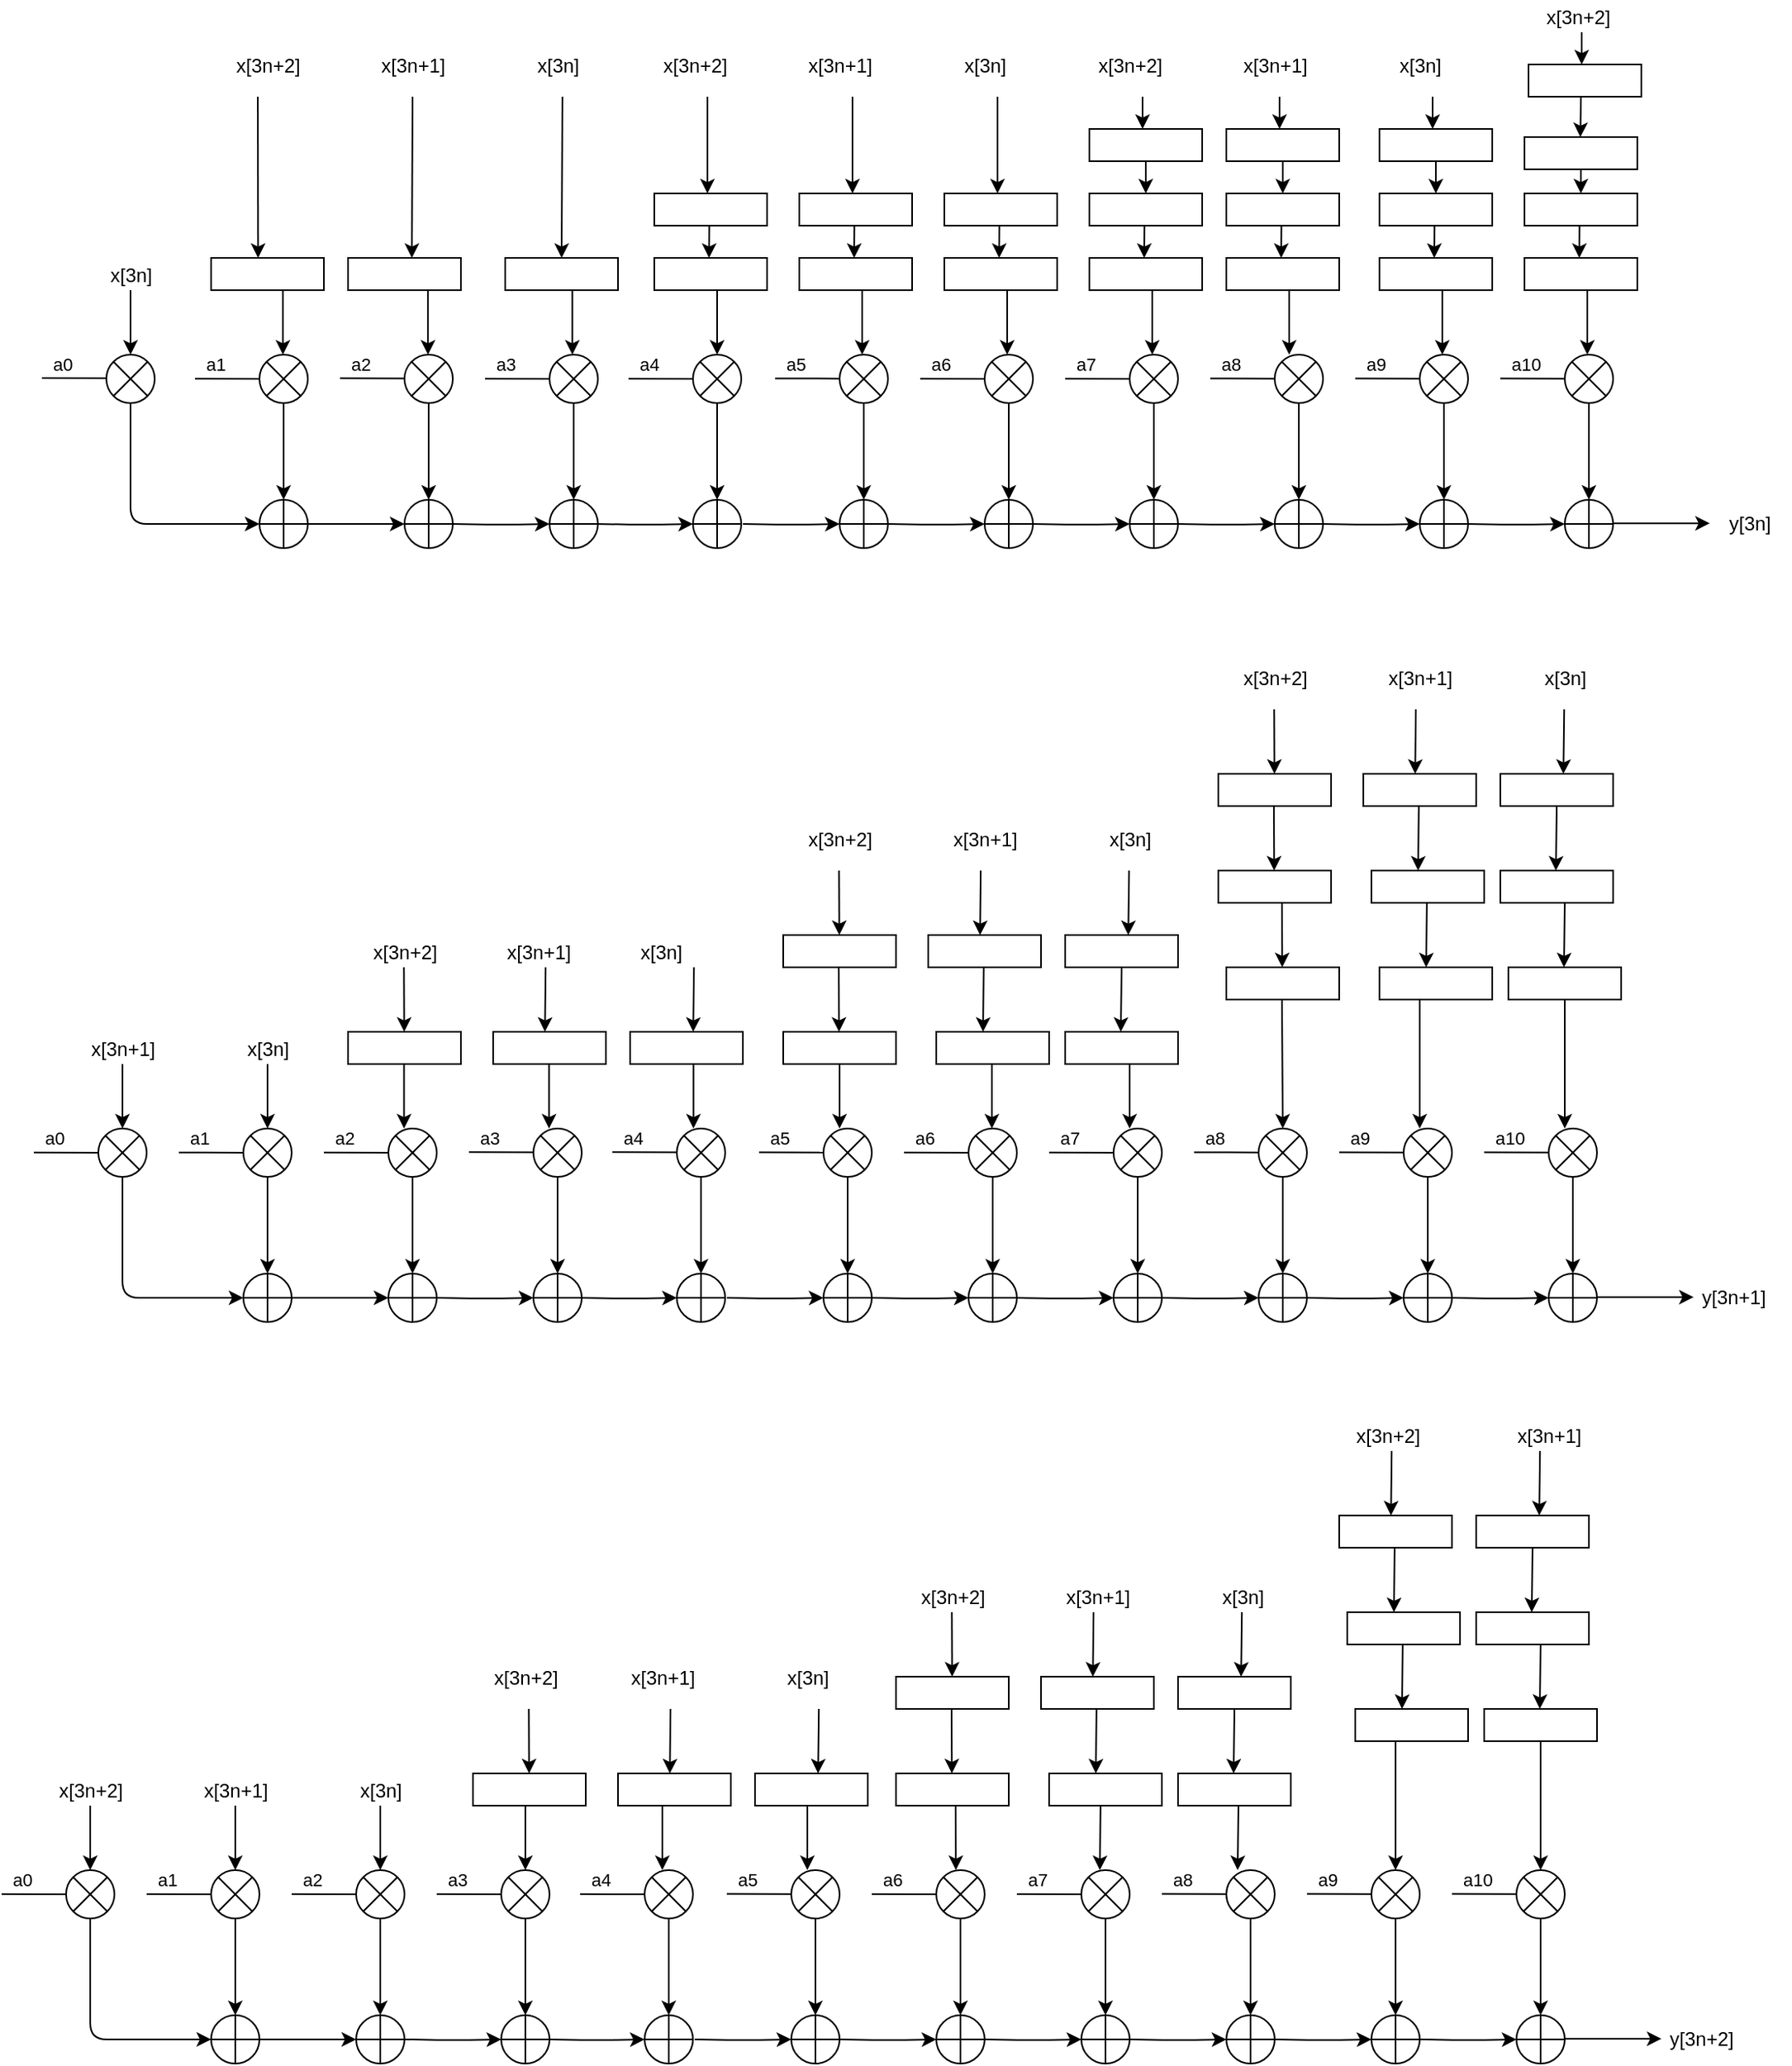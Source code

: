 <mxfile version="15.4.0" type="device"><diagram id="rcsOO71KejuSQr_oD2JK" name="Pagina-1"><mxGraphModel dx="1422" dy="822" grid="1" gridSize="10" guides="1" tooltips="1" connect="1" arrows="1" fold="1" page="1" pageScale="1" pageWidth="1200" pageHeight="1600" math="0" shadow="0"><root><mxCell id="0"/><mxCell id="1" parent="0"/><mxCell id="bk5U7fc9tx79uFJn6CyM-2" value="" style="verticalLabelPosition=bottom;verticalAlign=top;html=1;shape=mxgraph.flowchart.or;" parent="1" vertex="1"><mxGeometry x="200" y="310" width="30" height="30" as="geometry"/></mxCell><mxCell id="bk5U7fc9tx79uFJn6CyM-4" value="" style="verticalLabelPosition=bottom;verticalAlign=top;html=1;shape=mxgraph.flowchart.summing_function;" parent="1" vertex="1"><mxGeometry x="200" y="400" width="30" height="30" as="geometry"/></mxCell><mxCell id="bk5U7fc9tx79uFJn6CyM-5" value="" style="endArrow=classic;html=1;exitX=0.5;exitY=1;exitDx=0;exitDy=0;exitPerimeter=0;entryX=0.5;entryY=0;entryDx=0;entryDy=0;entryPerimeter=0;" parent="1" source="bk5U7fc9tx79uFJn6CyM-2" target="bk5U7fc9tx79uFJn6CyM-4" edge="1"><mxGeometry width="50" height="50" relative="1" as="geometry"><mxPoint x="430" y="430" as="sourcePoint"/><mxPoint x="480" y="380" as="targetPoint"/></mxGeometry></mxCell><mxCell id="bk5U7fc9tx79uFJn6CyM-6" value="" style="verticalLabelPosition=bottom;verticalAlign=top;html=1;shape=mxgraph.flowchart.or;" parent="1" vertex="1"><mxGeometry x="105" y="310" width="30" height="30" as="geometry"/></mxCell><mxCell id="bk5U7fc9tx79uFJn6CyM-7" value="" style="endArrow=classic;html=1;exitX=0.5;exitY=1;exitDx=0;exitDy=0;exitPerimeter=0;entryX=0;entryY=0.5;entryDx=0;entryDy=0;entryPerimeter=0;edgeStyle=orthogonalEdgeStyle;elbow=vertical;" parent="1" source="bk5U7fc9tx79uFJn6CyM-6" target="bk5U7fc9tx79uFJn6CyM-4" edge="1"><mxGeometry width="50" height="50" relative="1" as="geometry"><mxPoint x="360" y="430" as="sourcePoint"/><mxPoint x="410" y="380" as="targetPoint"/><Array as="points"><mxPoint x="120" y="415"/></Array></mxGeometry></mxCell><mxCell id="bk5U7fc9tx79uFJn6CyM-15" value="" style="endArrow=none;html=1;entryX=0;entryY=0.5;entryDx=0;entryDy=0;entryPerimeter=0;" parent="1" target="bk5U7fc9tx79uFJn6CyM-2" edge="1"><mxGeometry width="50" height="50" relative="1" as="geometry"><mxPoint x="160" y="324.86" as="sourcePoint"/><mxPoint x="190" y="330" as="targetPoint"/></mxGeometry></mxCell><mxCell id="bk5U7fc9tx79uFJn6CyM-101" value="a1" style="edgeLabel;html=1;align=left;verticalAlign=bottom;resizable=0;points=[];labelPosition=right;verticalLabelPosition=top;" parent="bk5U7fc9tx79uFJn6CyM-15" vertex="1" connectable="0"><mxGeometry x="-0.729" relative="1" as="geometry"><mxPoint as="offset"/></mxGeometry></mxCell><mxCell id="bk5U7fc9tx79uFJn6CyM-16" value="" style="verticalLabelPosition=bottom;verticalAlign=top;html=1;shape=mxgraph.flowchart.or;" parent="1" vertex="1"><mxGeometry x="290" y="310" width="30" height="30" as="geometry"/></mxCell><mxCell id="bk5U7fc9tx79uFJn6CyM-17" value="" style="verticalLabelPosition=bottom;verticalAlign=top;html=1;shape=mxgraph.flowchart.summing_function;" parent="1" vertex="1"><mxGeometry x="290" y="400" width="30" height="30" as="geometry"/></mxCell><mxCell id="bk5U7fc9tx79uFJn6CyM-18" value="" style="endArrow=classic;html=1;exitX=0.5;exitY=1;exitDx=0;exitDy=0;exitPerimeter=0;entryX=0.5;entryY=0;entryDx=0;entryDy=0;entryPerimeter=0;" parent="1" source="bk5U7fc9tx79uFJn6CyM-16" target="bk5U7fc9tx79uFJn6CyM-17" edge="1"><mxGeometry width="50" height="50" relative="1" as="geometry"><mxPoint x="520" y="430" as="sourcePoint"/><mxPoint x="570" y="380" as="targetPoint"/></mxGeometry></mxCell><mxCell id="bk5U7fc9tx79uFJn6CyM-20" value="" style="endArrow=classic;html=1;exitX=1;exitY=0.5;exitDx=0;exitDy=0;exitPerimeter=0;edgeStyle=orthogonalEdgeStyle;elbow=vertical;entryX=0;entryY=0.5;entryDx=0;entryDy=0;entryPerimeter=0;" parent="1" source="bk5U7fc9tx79uFJn6CyM-4" target="bk5U7fc9tx79uFJn6CyM-17" edge="1"><mxGeometry width="50" height="50" relative="1" as="geometry"><mxPoint x="205" y="340" as="sourcePoint"/><mxPoint x="270" y="415" as="targetPoint"/><Array as="points"/></mxGeometry></mxCell><mxCell id="bk5U7fc9tx79uFJn6CyM-26" value="" style="verticalLabelPosition=bottom;verticalAlign=top;html=1;shape=mxgraph.flowchart.or;" parent="1" vertex="1"><mxGeometry x="380" y="310" width="30" height="30" as="geometry"/></mxCell><mxCell id="bk5U7fc9tx79uFJn6CyM-27" value="" style="verticalLabelPosition=bottom;verticalAlign=top;html=1;shape=mxgraph.flowchart.summing_function;" parent="1" vertex="1"><mxGeometry x="380" y="400" width="30" height="30" as="geometry"/></mxCell><mxCell id="bk5U7fc9tx79uFJn6CyM-28" value="" style="endArrow=classic;html=1;exitX=0.5;exitY=1;exitDx=0;exitDy=0;exitPerimeter=0;entryX=0.5;entryY=0;entryDx=0;entryDy=0;entryPerimeter=0;" parent="1" source="bk5U7fc9tx79uFJn6CyM-26" target="bk5U7fc9tx79uFJn6CyM-27" edge="1"><mxGeometry width="50" height="50" relative="1" as="geometry"><mxPoint x="610" y="430" as="sourcePoint"/><mxPoint x="660" y="380" as="targetPoint"/></mxGeometry></mxCell><mxCell id="bk5U7fc9tx79uFJn6CyM-30" value="" style="endArrow=classic;html=1;edgeStyle=orthogonalEdgeStyle;elbow=vertical;entryX=0;entryY=0.5;entryDx=0;entryDy=0;entryPerimeter=0;" parent="1" target="bk5U7fc9tx79uFJn6CyM-27" edge="1"><mxGeometry width="50" height="50" relative="1" as="geometry"><mxPoint x="320" y="415" as="sourcePoint"/><mxPoint x="360" y="415" as="targetPoint"/><Array as="points"/></mxGeometry></mxCell><mxCell id="bk5U7fc9tx79uFJn6CyM-36" value="" style="group" parent="1" vertex="1" connectable="0"><mxGeometry x="409" y="310" width="90" height="120" as="geometry"/></mxCell><mxCell id="bk5U7fc9tx79uFJn6CyM-31" value="" style="verticalLabelPosition=bottom;verticalAlign=top;html=1;shape=mxgraph.flowchart.or;" parent="bk5U7fc9tx79uFJn6CyM-36" vertex="1"><mxGeometry x="60" width="30" height="30" as="geometry"/></mxCell><mxCell id="bk5U7fc9tx79uFJn6CyM-32" value="" style="verticalLabelPosition=bottom;verticalAlign=top;html=1;shape=mxgraph.flowchart.summing_function;" parent="bk5U7fc9tx79uFJn6CyM-36" vertex="1"><mxGeometry x="60" y="90" width="30" height="30" as="geometry"/></mxCell><mxCell id="bk5U7fc9tx79uFJn6CyM-33" value="" style="endArrow=classic;html=1;exitX=0.5;exitY=1;exitDx=0;exitDy=0;exitPerimeter=0;entryX=0.5;entryY=0;entryDx=0;entryDy=0;entryPerimeter=0;" parent="bk5U7fc9tx79uFJn6CyM-36" source="bk5U7fc9tx79uFJn6CyM-31" target="bk5U7fc9tx79uFJn6CyM-32" edge="1"><mxGeometry width="50" height="50" relative="1" as="geometry"><mxPoint x="290" y="120" as="sourcePoint"/><mxPoint x="340" y="70" as="targetPoint"/></mxGeometry></mxCell><mxCell id="bk5U7fc9tx79uFJn6CyM-35" value="" style="endArrow=classic;html=1;edgeStyle=orthogonalEdgeStyle;elbow=vertical;entryX=0;entryY=0.5;entryDx=0;entryDy=0;entryPerimeter=0;" parent="bk5U7fc9tx79uFJn6CyM-36" target="bk5U7fc9tx79uFJn6CyM-32" edge="1"><mxGeometry width="50" height="50" relative="1" as="geometry"><mxPoint y="105" as="sourcePoint"/><mxPoint x="40" y="105" as="targetPoint"/><Array as="points"/></mxGeometry></mxCell><mxCell id="bk5U7fc9tx79uFJn6CyM-108" value="" style="endArrow=none;html=1;entryX=0;entryY=0.5;entryDx=0;entryDy=0;entryPerimeter=0;" parent="bk5U7fc9tx79uFJn6CyM-36" edge="1"><mxGeometry width="50" height="50" relative="1" as="geometry"><mxPoint x="20" y="14.88" as="sourcePoint"/><mxPoint x="60.0" y="15.02" as="targetPoint"/></mxGeometry></mxCell><mxCell id="bk5U7fc9tx79uFJn6CyM-109" value="a4" style="edgeLabel;html=1;align=left;verticalAlign=bottom;resizable=0;points=[];labelPosition=right;verticalLabelPosition=top;" parent="bk5U7fc9tx79uFJn6CyM-108" vertex="1" connectable="0"><mxGeometry x="-0.729" relative="1" as="geometry"><mxPoint as="offset"/></mxGeometry></mxCell><mxCell id="bk5U7fc9tx79uFJn6CyM-37" value="" style="group" parent="1" vertex="1" connectable="0"><mxGeometry x="500" y="310" width="90" height="120" as="geometry"/></mxCell><mxCell id="bk5U7fc9tx79uFJn6CyM-38" value="" style="verticalLabelPosition=bottom;verticalAlign=top;html=1;shape=mxgraph.flowchart.or;" parent="bk5U7fc9tx79uFJn6CyM-37" vertex="1"><mxGeometry x="60" width="30" height="30" as="geometry"/></mxCell><mxCell id="bk5U7fc9tx79uFJn6CyM-39" value="" style="verticalLabelPosition=bottom;verticalAlign=top;html=1;shape=mxgraph.flowchart.summing_function;" parent="bk5U7fc9tx79uFJn6CyM-37" vertex="1"><mxGeometry x="60" y="90" width="30" height="30" as="geometry"/></mxCell><mxCell id="bk5U7fc9tx79uFJn6CyM-40" value="" style="endArrow=classic;html=1;exitX=0.5;exitY=1;exitDx=0;exitDy=0;exitPerimeter=0;entryX=0.5;entryY=0;entryDx=0;entryDy=0;entryPerimeter=0;" parent="bk5U7fc9tx79uFJn6CyM-37" source="bk5U7fc9tx79uFJn6CyM-38" target="bk5U7fc9tx79uFJn6CyM-39" edge="1"><mxGeometry width="50" height="50" relative="1" as="geometry"><mxPoint x="290" y="120" as="sourcePoint"/><mxPoint x="340" y="70" as="targetPoint"/></mxGeometry></mxCell><mxCell id="bk5U7fc9tx79uFJn6CyM-42" value="" style="endArrow=classic;html=1;edgeStyle=orthogonalEdgeStyle;elbow=vertical;entryX=0;entryY=0.5;entryDx=0;entryDy=0;entryPerimeter=0;" parent="bk5U7fc9tx79uFJn6CyM-37" target="bk5U7fc9tx79uFJn6CyM-39" edge="1"><mxGeometry width="50" height="50" relative="1" as="geometry"><mxPoint y="105" as="sourcePoint"/><mxPoint x="40" y="105" as="targetPoint"/><Array as="points"/></mxGeometry></mxCell><mxCell id="bk5U7fc9tx79uFJn6CyM-113" value="" style="endArrow=none;html=1;entryX=0;entryY=0.5;entryDx=0;entryDy=0;entryPerimeter=0;" parent="bk5U7fc9tx79uFJn6CyM-37" edge="1"><mxGeometry width="50" height="50" relative="1" as="geometry"><mxPoint x="20" y="14.71" as="sourcePoint"/><mxPoint x="60" y="14.85" as="targetPoint"/></mxGeometry></mxCell><mxCell id="bk5U7fc9tx79uFJn6CyM-114" value="a5" style="edgeLabel;html=1;align=left;verticalAlign=bottom;resizable=0;points=[];labelPosition=right;verticalLabelPosition=top;" parent="bk5U7fc9tx79uFJn6CyM-113" vertex="1" connectable="0"><mxGeometry x="-0.729" relative="1" as="geometry"><mxPoint as="offset"/></mxGeometry></mxCell><mxCell id="bk5U7fc9tx79uFJn6CyM-43" value="" style="group" parent="1" vertex="1" connectable="0"><mxGeometry x="590" y="310" width="90" height="120" as="geometry"/></mxCell><mxCell id="bk5U7fc9tx79uFJn6CyM-44" value="" style="verticalLabelPosition=bottom;verticalAlign=top;html=1;shape=mxgraph.flowchart.or;" parent="bk5U7fc9tx79uFJn6CyM-43" vertex="1"><mxGeometry x="60" width="30" height="30" as="geometry"/></mxCell><mxCell id="bk5U7fc9tx79uFJn6CyM-45" value="" style="verticalLabelPosition=bottom;verticalAlign=top;html=1;shape=mxgraph.flowchart.summing_function;" parent="bk5U7fc9tx79uFJn6CyM-43" vertex="1"><mxGeometry x="60" y="90" width="30" height="30" as="geometry"/></mxCell><mxCell id="bk5U7fc9tx79uFJn6CyM-46" value="" style="endArrow=classic;html=1;exitX=0.5;exitY=1;exitDx=0;exitDy=0;exitPerimeter=0;entryX=0.5;entryY=0;entryDx=0;entryDy=0;entryPerimeter=0;" parent="bk5U7fc9tx79uFJn6CyM-43" source="bk5U7fc9tx79uFJn6CyM-44" target="bk5U7fc9tx79uFJn6CyM-45" edge="1"><mxGeometry width="50" height="50" relative="1" as="geometry"><mxPoint x="290" y="120" as="sourcePoint"/><mxPoint x="340" y="70" as="targetPoint"/></mxGeometry></mxCell><mxCell id="bk5U7fc9tx79uFJn6CyM-48" value="" style="endArrow=classic;html=1;edgeStyle=orthogonalEdgeStyle;elbow=vertical;entryX=0;entryY=0.5;entryDx=0;entryDy=0;entryPerimeter=0;" parent="bk5U7fc9tx79uFJn6CyM-43" target="bk5U7fc9tx79uFJn6CyM-45" edge="1"><mxGeometry width="50" height="50" relative="1" as="geometry"><mxPoint y="105" as="sourcePoint"/><mxPoint x="40" y="105" as="targetPoint"/><Array as="points"/></mxGeometry></mxCell><mxCell id="bk5U7fc9tx79uFJn6CyM-119" value="" style="endArrow=none;html=1;entryX=0;entryY=0.5;entryDx=0;entryDy=0;entryPerimeter=0;" parent="bk5U7fc9tx79uFJn6CyM-43" edge="1"><mxGeometry width="50" height="50" relative="1" as="geometry"><mxPoint x="20" y="14.86" as="sourcePoint"/><mxPoint x="60" y="15" as="targetPoint"/></mxGeometry></mxCell><mxCell id="bk5U7fc9tx79uFJn6CyM-120" value="a6" style="edgeLabel;html=1;align=left;verticalAlign=bottom;resizable=0;points=[];labelPosition=right;verticalLabelPosition=top;" parent="bk5U7fc9tx79uFJn6CyM-119" vertex="1" connectable="0"><mxGeometry x="-0.729" relative="1" as="geometry"><mxPoint as="offset"/></mxGeometry></mxCell><mxCell id="bk5U7fc9tx79uFJn6CyM-49" value="" style="group" parent="1" vertex="1" connectable="0"><mxGeometry x="680" y="310" width="90" height="120" as="geometry"/></mxCell><mxCell id="bk5U7fc9tx79uFJn6CyM-50" value="" style="verticalLabelPosition=bottom;verticalAlign=top;html=1;shape=mxgraph.flowchart.or;" parent="bk5U7fc9tx79uFJn6CyM-49" vertex="1"><mxGeometry x="60" width="30" height="30" as="geometry"/></mxCell><mxCell id="bk5U7fc9tx79uFJn6CyM-51" value="" style="verticalLabelPosition=bottom;verticalAlign=top;html=1;shape=mxgraph.flowchart.summing_function;" parent="bk5U7fc9tx79uFJn6CyM-49" vertex="1"><mxGeometry x="60" y="90" width="30" height="30" as="geometry"/></mxCell><mxCell id="bk5U7fc9tx79uFJn6CyM-52" value="" style="endArrow=classic;html=1;exitX=0.5;exitY=1;exitDx=0;exitDy=0;exitPerimeter=0;entryX=0.5;entryY=0;entryDx=0;entryDy=0;entryPerimeter=0;" parent="bk5U7fc9tx79uFJn6CyM-49" source="bk5U7fc9tx79uFJn6CyM-50" target="bk5U7fc9tx79uFJn6CyM-51" edge="1"><mxGeometry width="50" height="50" relative="1" as="geometry"><mxPoint x="290" y="120" as="sourcePoint"/><mxPoint x="340" y="70" as="targetPoint"/></mxGeometry></mxCell><mxCell id="bk5U7fc9tx79uFJn6CyM-54" value="" style="endArrow=classic;html=1;edgeStyle=orthogonalEdgeStyle;elbow=vertical;entryX=0;entryY=0.5;entryDx=0;entryDy=0;entryPerimeter=0;" parent="bk5U7fc9tx79uFJn6CyM-49" target="bk5U7fc9tx79uFJn6CyM-51" edge="1"><mxGeometry width="50" height="50" relative="1" as="geometry"><mxPoint y="105" as="sourcePoint"/><mxPoint x="40" y="105" as="targetPoint"/><Array as="points"/></mxGeometry></mxCell><mxCell id="bk5U7fc9tx79uFJn6CyM-117" value="" style="endArrow=none;html=1;entryX=0;entryY=0.5;entryDx=0;entryDy=0;entryPerimeter=0;" parent="bk5U7fc9tx79uFJn6CyM-49" edge="1"><mxGeometry width="50" height="50" relative="1" as="geometry"><mxPoint x="20" y="14.86" as="sourcePoint"/><mxPoint x="60" y="15.0" as="targetPoint"/></mxGeometry></mxCell><mxCell id="bk5U7fc9tx79uFJn6CyM-118" value="a7" style="edgeLabel;html=1;align=left;verticalAlign=bottom;resizable=0;points=[];labelPosition=right;verticalLabelPosition=top;" parent="bk5U7fc9tx79uFJn6CyM-117" vertex="1" connectable="0"><mxGeometry x="-0.729" relative="1" as="geometry"><mxPoint as="offset"/></mxGeometry></mxCell><mxCell id="bk5U7fc9tx79uFJn6CyM-61" value="" style="group" parent="1" vertex="1" connectable="0"><mxGeometry x="770" y="310" width="90" height="120" as="geometry"/></mxCell><mxCell id="bk5U7fc9tx79uFJn6CyM-62" value="" style="verticalLabelPosition=bottom;verticalAlign=top;html=1;shape=mxgraph.flowchart.or;" parent="bk5U7fc9tx79uFJn6CyM-61" vertex="1"><mxGeometry x="60" width="30" height="30" as="geometry"/></mxCell><mxCell id="bk5U7fc9tx79uFJn6CyM-63" value="" style="verticalLabelPosition=bottom;verticalAlign=top;html=1;shape=mxgraph.flowchart.summing_function;" parent="bk5U7fc9tx79uFJn6CyM-61" vertex="1"><mxGeometry x="60" y="90" width="30" height="30" as="geometry"/></mxCell><mxCell id="bk5U7fc9tx79uFJn6CyM-64" value="" style="endArrow=classic;html=1;exitX=0.5;exitY=1;exitDx=0;exitDy=0;exitPerimeter=0;entryX=0.5;entryY=0;entryDx=0;entryDy=0;entryPerimeter=0;" parent="bk5U7fc9tx79uFJn6CyM-61" source="bk5U7fc9tx79uFJn6CyM-62" target="bk5U7fc9tx79uFJn6CyM-63" edge="1"><mxGeometry width="50" height="50" relative="1" as="geometry"><mxPoint x="290" y="120" as="sourcePoint"/><mxPoint x="340" y="70" as="targetPoint"/></mxGeometry></mxCell><mxCell id="bk5U7fc9tx79uFJn6CyM-66" value="" style="endArrow=classic;html=1;edgeStyle=orthogonalEdgeStyle;elbow=vertical;entryX=0;entryY=0.5;entryDx=0;entryDy=0;entryPerimeter=0;" parent="bk5U7fc9tx79uFJn6CyM-61" target="bk5U7fc9tx79uFJn6CyM-63" edge="1"><mxGeometry width="50" height="50" relative="1" as="geometry"><mxPoint y="105" as="sourcePoint"/><mxPoint x="40" y="105" as="targetPoint"/><Array as="points"/></mxGeometry></mxCell><mxCell id="bk5U7fc9tx79uFJn6CyM-121" value="" style="endArrow=none;html=1;entryX=0;entryY=0.5;entryDx=0;entryDy=0;entryPerimeter=0;" parent="bk5U7fc9tx79uFJn6CyM-61" edge="1"><mxGeometry width="50" height="50" relative="1" as="geometry"><mxPoint x="20" y="14.71" as="sourcePoint"/><mxPoint x="60" y="14.85" as="targetPoint"/></mxGeometry></mxCell><mxCell id="bk5U7fc9tx79uFJn6CyM-122" value="a8" style="edgeLabel;html=1;align=left;verticalAlign=bottom;resizable=0;points=[];labelPosition=right;verticalLabelPosition=top;" parent="bk5U7fc9tx79uFJn6CyM-121" vertex="1" connectable="0"><mxGeometry x="-0.729" relative="1" as="geometry"><mxPoint as="offset"/></mxGeometry></mxCell><mxCell id="bk5U7fc9tx79uFJn6CyM-79" value="" style="group" parent="1" vertex="1" connectable="0"><mxGeometry x="860" y="310" width="90" height="120" as="geometry"/></mxCell><mxCell id="bk5U7fc9tx79uFJn6CyM-80" value="" style="verticalLabelPosition=bottom;verticalAlign=top;html=1;shape=mxgraph.flowchart.or;" parent="bk5U7fc9tx79uFJn6CyM-79" vertex="1"><mxGeometry x="60" width="30" height="30" as="geometry"/></mxCell><mxCell id="bk5U7fc9tx79uFJn6CyM-81" value="" style="verticalLabelPosition=bottom;verticalAlign=top;html=1;shape=mxgraph.flowchart.summing_function;" parent="bk5U7fc9tx79uFJn6CyM-79" vertex="1"><mxGeometry x="60" y="90" width="30" height="30" as="geometry"/></mxCell><mxCell id="bk5U7fc9tx79uFJn6CyM-82" value="" style="endArrow=classic;html=1;exitX=0.5;exitY=1;exitDx=0;exitDy=0;exitPerimeter=0;entryX=0.5;entryY=0;entryDx=0;entryDy=0;entryPerimeter=0;" parent="bk5U7fc9tx79uFJn6CyM-79" source="bk5U7fc9tx79uFJn6CyM-80" target="bk5U7fc9tx79uFJn6CyM-81" edge="1"><mxGeometry width="50" height="50" relative="1" as="geometry"><mxPoint x="290" y="120" as="sourcePoint"/><mxPoint x="340" y="70" as="targetPoint"/></mxGeometry></mxCell><mxCell id="bk5U7fc9tx79uFJn6CyM-84" value="" style="endArrow=classic;html=1;edgeStyle=orthogonalEdgeStyle;elbow=vertical;entryX=0;entryY=0.5;entryDx=0;entryDy=0;entryPerimeter=0;" parent="bk5U7fc9tx79uFJn6CyM-79" target="bk5U7fc9tx79uFJn6CyM-81" edge="1"><mxGeometry width="50" height="50" relative="1" as="geometry"><mxPoint y="105" as="sourcePoint"/><mxPoint x="40" y="105" as="targetPoint"/><Array as="points"/></mxGeometry></mxCell><mxCell id="bk5U7fc9tx79uFJn6CyM-124" value="" style="endArrow=none;html=1;entryX=0;entryY=0.5;entryDx=0;entryDy=0;entryPerimeter=0;" parent="bk5U7fc9tx79uFJn6CyM-79" edge="1"><mxGeometry width="50" height="50" relative="1" as="geometry"><mxPoint x="20" y="14.71" as="sourcePoint"/><mxPoint x="60" y="14.85" as="targetPoint"/></mxGeometry></mxCell><mxCell id="bk5U7fc9tx79uFJn6CyM-125" value="a9" style="edgeLabel;html=1;align=left;verticalAlign=bottom;resizable=0;points=[];labelPosition=right;verticalLabelPosition=top;" parent="bk5U7fc9tx79uFJn6CyM-124" vertex="1" connectable="0"><mxGeometry x="-0.729" relative="1" as="geometry"><mxPoint as="offset"/></mxGeometry></mxCell><mxCell id="bk5U7fc9tx79uFJn6CyM-85" value="" style="group" parent="1" vertex="1" connectable="0"><mxGeometry x="950" y="310" width="90" height="120" as="geometry"/></mxCell><mxCell id="bk5U7fc9tx79uFJn6CyM-86" value="" style="verticalLabelPosition=bottom;verticalAlign=top;html=1;shape=mxgraph.flowchart.or;" parent="bk5U7fc9tx79uFJn6CyM-85" vertex="1"><mxGeometry x="60" width="30" height="30" as="geometry"/></mxCell><mxCell id="bk5U7fc9tx79uFJn6CyM-87" value="" style="verticalLabelPosition=bottom;verticalAlign=top;html=1;shape=mxgraph.flowchart.summing_function;" parent="bk5U7fc9tx79uFJn6CyM-85" vertex="1"><mxGeometry x="60" y="90" width="30" height="30" as="geometry"/></mxCell><mxCell id="bk5U7fc9tx79uFJn6CyM-88" value="" style="endArrow=classic;html=1;exitX=0.5;exitY=1;exitDx=0;exitDy=0;exitPerimeter=0;entryX=0.5;entryY=0;entryDx=0;entryDy=0;entryPerimeter=0;" parent="bk5U7fc9tx79uFJn6CyM-85" source="bk5U7fc9tx79uFJn6CyM-86" target="bk5U7fc9tx79uFJn6CyM-87" edge="1"><mxGeometry width="50" height="50" relative="1" as="geometry"><mxPoint x="290" y="120" as="sourcePoint"/><mxPoint x="340" y="70" as="targetPoint"/></mxGeometry></mxCell><mxCell id="bk5U7fc9tx79uFJn6CyM-90" value="" style="endArrow=classic;html=1;edgeStyle=orthogonalEdgeStyle;elbow=vertical;entryX=0;entryY=0.5;entryDx=0;entryDy=0;entryPerimeter=0;" parent="bk5U7fc9tx79uFJn6CyM-85" target="bk5U7fc9tx79uFJn6CyM-87" edge="1"><mxGeometry width="50" height="50" relative="1" as="geometry"><mxPoint y="105" as="sourcePoint"/><mxPoint x="40" y="105" as="targetPoint"/><Array as="points"/></mxGeometry></mxCell><mxCell id="bk5U7fc9tx79uFJn6CyM-126" value="" style="endArrow=none;html=1;entryX=0;entryY=0.5;entryDx=0;entryDy=0;entryPerimeter=0;" parent="bk5U7fc9tx79uFJn6CyM-85" edge="1"><mxGeometry width="50" height="50" relative="1" as="geometry"><mxPoint x="20" y="14.71" as="sourcePoint"/><mxPoint x="60" y="14.85" as="targetPoint"/></mxGeometry></mxCell><mxCell id="bk5U7fc9tx79uFJn6CyM-127" value="a10" style="edgeLabel;html=1;align=left;verticalAlign=bottom;resizable=0;points=[];labelPosition=right;verticalLabelPosition=top;" parent="bk5U7fc9tx79uFJn6CyM-126" vertex="1" connectable="0"><mxGeometry x="-0.729" relative="1" as="geometry"><mxPoint as="offset"/></mxGeometry></mxCell><mxCell id="bk5U7fc9tx79uFJn6CyM-98" value="" style="endArrow=classic;html=1;edgeStyle=orthogonalEdgeStyle;elbow=vertical;entryX=0;entryY=0.5;entryDx=0;entryDy=0;entryPerimeter=0;" parent="1" edge="1"><mxGeometry width="50" height="50" relative="1" as="geometry"><mxPoint x="1040" y="414.58" as="sourcePoint"/><mxPoint x="1100" y="414.58" as="targetPoint"/><Array as="points"/></mxGeometry></mxCell><mxCell id="bk5U7fc9tx79uFJn6CyM-102" value="" style="endArrow=none;html=1;entryX=0;entryY=0.5;entryDx=0;entryDy=0;entryPerimeter=0;" parent="1" edge="1"><mxGeometry width="50" height="50" relative="1" as="geometry"><mxPoint x="65" y="324.5" as="sourcePoint"/><mxPoint x="105" y="324.64" as="targetPoint"/></mxGeometry></mxCell><mxCell id="bk5U7fc9tx79uFJn6CyM-103" value="a0" style="edgeLabel;html=1;align=left;verticalAlign=bottom;resizable=0;points=[];labelPosition=right;verticalLabelPosition=top;" parent="bk5U7fc9tx79uFJn6CyM-102" vertex="1" connectable="0"><mxGeometry x="-0.729" relative="1" as="geometry"><mxPoint as="offset"/></mxGeometry></mxCell><mxCell id="bk5U7fc9tx79uFJn6CyM-104" value="" style="endArrow=none;html=1;entryX=0;entryY=0.5;entryDx=0;entryDy=0;entryPerimeter=0;" parent="1" edge="1"><mxGeometry width="50" height="50" relative="1" as="geometry"><mxPoint x="250" y="324.58" as="sourcePoint"/><mxPoint x="290" y="324.72" as="targetPoint"/></mxGeometry></mxCell><mxCell id="bk5U7fc9tx79uFJn6CyM-105" value="a2" style="edgeLabel;html=1;align=left;verticalAlign=bottom;resizable=0;points=[];labelPosition=right;verticalLabelPosition=top;" parent="bk5U7fc9tx79uFJn6CyM-104" vertex="1" connectable="0"><mxGeometry x="-0.729" relative="1" as="geometry"><mxPoint as="offset"/></mxGeometry></mxCell><mxCell id="bk5U7fc9tx79uFJn6CyM-106" value="" style="endArrow=none;html=1;entryX=0;entryY=0.5;entryDx=0;entryDy=0;entryPerimeter=0;" parent="1" edge="1"><mxGeometry width="50" height="50" relative="1" as="geometry"><mxPoint x="340" y="324.88" as="sourcePoint"/><mxPoint x="380.0" y="325.02" as="targetPoint"/></mxGeometry></mxCell><mxCell id="bk5U7fc9tx79uFJn6CyM-107" value="a3" style="edgeLabel;html=1;align=left;verticalAlign=bottom;resizable=0;points=[];labelPosition=right;verticalLabelPosition=top;" parent="bk5U7fc9tx79uFJn6CyM-106" vertex="1" connectable="0"><mxGeometry x="-0.729" relative="1" as="geometry"><mxPoint as="offset"/></mxGeometry></mxCell><mxCell id="bk5U7fc9tx79uFJn6CyM-129" value="x[3n]&lt;br&gt;" style="text;html=1;align=center;verticalAlign=bottom;resizable=0;points=[];autosize=1;" parent="1" vertex="1"><mxGeometry x="100" y="250" width="40" height="20" as="geometry"/></mxCell><mxCell id="bk5U7fc9tx79uFJn6CyM-131" value="" style="endArrow=classic;html=1;align=right;entryX=0.5;entryY=0;entryDx=0;entryDy=0;entryPerimeter=0;" parent="1" edge="1"><mxGeometry width="50" height="50" relative="1" as="geometry"><mxPoint x="199" y="150" as="sourcePoint"/><mxPoint x="199.17" y="250" as="targetPoint"/></mxGeometry></mxCell><mxCell id="bk5U7fc9tx79uFJn6CyM-132" value="x[3n+2]" style="text;html=1;align=center;verticalAlign=bottom;resizable=0;points=[];autosize=1;" parent="1" vertex="1"><mxGeometry x="175" y="120" width="60" height="20" as="geometry"/></mxCell><mxCell id="bk5U7fc9tx79uFJn6CyM-133" value="" style="endArrow=classic;html=1;align=right;entryX=0.5;entryY=0;entryDx=0;entryDy=0;entryPerimeter=0;" parent="1" edge="1"><mxGeometry width="50" height="50" relative="1" as="geometry"><mxPoint x="295" y="150" as="sourcePoint"/><mxPoint x="294.58" y="250" as="targetPoint"/></mxGeometry></mxCell><mxCell id="bk5U7fc9tx79uFJn6CyM-135" value="" style="endArrow=classic;html=1;align=right;entryX=0.5;entryY=0;entryDx=0;entryDy=0;" parent="1" target="vVzsH1k49EiVM6WGMMsY-7" edge="1"><mxGeometry width="50" height="50" relative="1" as="geometry"><mxPoint x="388" y="150" as="sourcePoint"/><mxPoint x="388" y="240" as="targetPoint"/></mxGeometry></mxCell><mxCell id="bk5U7fc9tx79uFJn6CyM-142" value="x[3n+1]" style="text;html=1;align=center;verticalAlign=bottom;resizable=0;points=[];autosize=1;" parent="1" vertex="1"><mxGeometry x="265" y="120" width="60" height="20" as="geometry"/></mxCell><mxCell id="bk5U7fc9tx79uFJn6CyM-155" value="" style="endArrow=classic;html=1;align=right;" parent="1" edge="1"><mxGeometry width="50" height="50" relative="1" as="geometry"><mxPoint x="478" y="150" as="sourcePoint"/><mxPoint x="478" y="210" as="targetPoint"/><Array as="points"/></mxGeometry></mxCell><mxCell id="bk5U7fc9tx79uFJn6CyM-156" value="x[3n+2]" style="text;html=1;align=center;verticalAlign=bottom;resizable=0;points=[];autosize=1;" parent="1" vertex="1"><mxGeometry x="440" y="120" width="60" height="20" as="geometry"/></mxCell><mxCell id="bk5U7fc9tx79uFJn6CyM-158" value="x[3n+1]" style="text;html=1;align=center;verticalAlign=bottom;resizable=0;points=[];autosize=1;" parent="1" vertex="1"><mxGeometry x="530" y="120" width="60" height="20" as="geometry"/></mxCell><mxCell id="bk5U7fc9tx79uFJn6CyM-160" value="x[3n]&lt;br&gt;" style="text;html=1;align=center;verticalAlign=bottom;resizable=0;points=[];autosize=1;" parent="1" vertex="1"><mxGeometry x="630" y="120" width="40" height="20" as="geometry"/></mxCell><mxCell id="bk5U7fc9tx79uFJn6CyM-162" value="x[3n+2]" style="text;html=1;align=center;verticalAlign=bottom;resizable=0;points=[];autosize=1;" parent="1" vertex="1"><mxGeometry x="710" y="120" width="60" height="20" as="geometry"/></mxCell><mxCell id="bk5U7fc9tx79uFJn6CyM-164" value="x[3n+1]" style="text;html=1;align=center;verticalAlign=bottom;resizable=0;points=[];autosize=1;" parent="1" vertex="1"><mxGeometry x="800" y="120" width="60" height="20" as="geometry"/></mxCell><mxCell id="bk5U7fc9tx79uFJn6CyM-166" value="x[3n]&lt;br&gt;" style="text;html=1;align=center;verticalAlign=bottom;resizable=0;points=[];autosize=1;" parent="1" vertex="1"><mxGeometry x="900" y="120" width="40" height="20" as="geometry"/></mxCell><mxCell id="bk5U7fc9tx79uFJn6CyM-168" value="x[3n+2]" style="text;html=1;align=center;verticalAlign=bottom;resizable=0;points=[];autosize=1;" parent="1" vertex="1"><mxGeometry x="987.5" y="90" width="60" height="20" as="geometry"/></mxCell><mxCell id="bk5U7fc9tx79uFJn6CyM-183" value="x[3n]" style="text;html=1;align=center;verticalAlign=bottom;resizable=0;points=[];autosize=1;" parent="1" vertex="1"><mxGeometry x="365" y="120" width="40" height="20" as="geometry"/></mxCell><mxCell id="bk5U7fc9tx79uFJn6CyM-211" value="" style="verticalLabelPosition=bottom;verticalAlign=top;html=1;shape=mxgraph.flowchart.or;" parent="1" vertex="1"><mxGeometry x="190" y="790" width="30" height="30" as="geometry"/></mxCell><mxCell id="bk5U7fc9tx79uFJn6CyM-212" value="" style="verticalLabelPosition=bottom;verticalAlign=top;html=1;shape=mxgraph.flowchart.summing_function;" parent="1" vertex="1"><mxGeometry x="190" y="880" width="30" height="30" as="geometry"/></mxCell><mxCell id="bk5U7fc9tx79uFJn6CyM-213" value="" style="endArrow=classic;html=1;exitX=0.5;exitY=1;exitDx=0;exitDy=0;exitPerimeter=0;entryX=0.5;entryY=0;entryDx=0;entryDy=0;entryPerimeter=0;" parent="1" source="bk5U7fc9tx79uFJn6CyM-211" target="bk5U7fc9tx79uFJn6CyM-212" edge="1"><mxGeometry width="50" height="50" relative="1" as="geometry"><mxPoint x="420" y="910" as="sourcePoint"/><mxPoint x="470" y="860" as="targetPoint"/></mxGeometry></mxCell><mxCell id="bk5U7fc9tx79uFJn6CyM-214" value="" style="verticalLabelPosition=bottom;verticalAlign=top;html=1;shape=mxgraph.flowchart.or;" parent="1" vertex="1"><mxGeometry x="100" y="790" width="30" height="30" as="geometry"/></mxCell><mxCell id="bk5U7fc9tx79uFJn6CyM-215" value="" style="endArrow=classic;html=1;exitX=0.5;exitY=1;exitDx=0;exitDy=0;exitPerimeter=0;entryX=0;entryY=0.5;entryDx=0;entryDy=0;entryPerimeter=0;edgeStyle=orthogonalEdgeStyle;elbow=vertical;" parent="1" source="bk5U7fc9tx79uFJn6CyM-214" target="bk5U7fc9tx79uFJn6CyM-212" edge="1"><mxGeometry width="50" height="50" relative="1" as="geometry"><mxPoint x="350" y="910" as="sourcePoint"/><mxPoint x="400" y="860" as="targetPoint"/><Array as="points"><mxPoint x="115" y="895"/></Array></mxGeometry></mxCell><mxCell id="bk5U7fc9tx79uFJn6CyM-216" value="" style="endArrow=none;html=1;entryX=0;entryY=0.5;entryDx=0;entryDy=0;entryPerimeter=0;" parent="1" target="bk5U7fc9tx79uFJn6CyM-211" edge="1"><mxGeometry width="50" height="50" relative="1" as="geometry"><mxPoint x="150" y="804.86" as="sourcePoint"/><mxPoint x="180" y="810" as="targetPoint"/></mxGeometry></mxCell><mxCell id="bk5U7fc9tx79uFJn6CyM-217" value="a1" style="edgeLabel;html=1;align=left;verticalAlign=bottom;resizable=0;points=[];labelPosition=right;verticalLabelPosition=top;" parent="bk5U7fc9tx79uFJn6CyM-216" vertex="1" connectable="0"><mxGeometry x="-0.729" relative="1" as="geometry"><mxPoint as="offset"/></mxGeometry></mxCell><mxCell id="bk5U7fc9tx79uFJn6CyM-218" value="" style="verticalLabelPosition=bottom;verticalAlign=top;html=1;shape=mxgraph.flowchart.or;" parent="1" vertex="1"><mxGeometry x="280" y="790" width="30" height="30" as="geometry"/></mxCell><mxCell id="bk5U7fc9tx79uFJn6CyM-219" value="" style="verticalLabelPosition=bottom;verticalAlign=top;html=1;shape=mxgraph.flowchart.summing_function;" parent="1" vertex="1"><mxGeometry x="280" y="880" width="30" height="30" as="geometry"/></mxCell><mxCell id="bk5U7fc9tx79uFJn6CyM-220" value="" style="endArrow=classic;html=1;exitX=0.5;exitY=1;exitDx=0;exitDy=0;exitPerimeter=0;entryX=0.5;entryY=0;entryDx=0;entryDy=0;entryPerimeter=0;" parent="1" source="bk5U7fc9tx79uFJn6CyM-218" target="bk5U7fc9tx79uFJn6CyM-219" edge="1"><mxGeometry width="50" height="50" relative="1" as="geometry"><mxPoint x="510" y="910" as="sourcePoint"/><mxPoint x="560" y="860" as="targetPoint"/></mxGeometry></mxCell><mxCell id="bk5U7fc9tx79uFJn6CyM-221" value="" style="endArrow=classic;html=1;exitX=1;exitY=0.5;exitDx=0;exitDy=0;exitPerimeter=0;edgeStyle=orthogonalEdgeStyle;elbow=vertical;entryX=0;entryY=0.5;entryDx=0;entryDy=0;entryPerimeter=0;" parent="1" source="bk5U7fc9tx79uFJn6CyM-212" target="bk5U7fc9tx79uFJn6CyM-219" edge="1"><mxGeometry width="50" height="50" relative="1" as="geometry"><mxPoint x="195" y="820" as="sourcePoint"/><mxPoint x="260" y="895" as="targetPoint"/><Array as="points"/></mxGeometry></mxCell><mxCell id="bk5U7fc9tx79uFJn6CyM-222" value="" style="verticalLabelPosition=bottom;verticalAlign=top;html=1;shape=mxgraph.flowchart.or;" parent="1" vertex="1"><mxGeometry x="370" y="790" width="30" height="30" as="geometry"/></mxCell><mxCell id="bk5U7fc9tx79uFJn6CyM-223" value="" style="verticalLabelPosition=bottom;verticalAlign=top;html=1;shape=mxgraph.flowchart.summing_function;" parent="1" vertex="1"><mxGeometry x="370" y="880" width="30" height="30" as="geometry"/></mxCell><mxCell id="bk5U7fc9tx79uFJn6CyM-224" value="" style="endArrow=classic;html=1;exitX=0.5;exitY=1;exitDx=0;exitDy=0;exitPerimeter=0;entryX=0.5;entryY=0;entryDx=0;entryDy=0;entryPerimeter=0;" parent="1" source="bk5U7fc9tx79uFJn6CyM-222" target="bk5U7fc9tx79uFJn6CyM-223" edge="1"><mxGeometry width="50" height="50" relative="1" as="geometry"><mxPoint x="600" y="910" as="sourcePoint"/><mxPoint x="650" y="860" as="targetPoint"/></mxGeometry></mxCell><mxCell id="bk5U7fc9tx79uFJn6CyM-225" value="" style="endArrow=classic;html=1;edgeStyle=orthogonalEdgeStyle;elbow=vertical;entryX=0;entryY=0.5;entryDx=0;entryDy=0;entryPerimeter=0;" parent="1" target="bk5U7fc9tx79uFJn6CyM-223" edge="1"><mxGeometry width="50" height="50" relative="1" as="geometry"><mxPoint x="310" y="895" as="sourcePoint"/><mxPoint x="350" y="895" as="targetPoint"/><Array as="points"/></mxGeometry></mxCell><mxCell id="bk5U7fc9tx79uFJn6CyM-226" value="" style="group" parent="1" vertex="1" connectable="0"><mxGeometry x="399" y="790" width="90" height="120" as="geometry"/></mxCell><mxCell id="bk5U7fc9tx79uFJn6CyM-227" value="" style="verticalLabelPosition=bottom;verticalAlign=top;html=1;shape=mxgraph.flowchart.or;" parent="bk5U7fc9tx79uFJn6CyM-226" vertex="1"><mxGeometry x="60" width="30" height="30" as="geometry"/></mxCell><mxCell id="bk5U7fc9tx79uFJn6CyM-228" value="" style="verticalLabelPosition=bottom;verticalAlign=top;html=1;shape=mxgraph.flowchart.summing_function;" parent="bk5U7fc9tx79uFJn6CyM-226" vertex="1"><mxGeometry x="60" y="90" width="30" height="30" as="geometry"/></mxCell><mxCell id="bk5U7fc9tx79uFJn6CyM-229" value="" style="endArrow=classic;html=1;exitX=0.5;exitY=1;exitDx=0;exitDy=0;exitPerimeter=0;entryX=0.5;entryY=0;entryDx=0;entryDy=0;entryPerimeter=0;" parent="bk5U7fc9tx79uFJn6CyM-226" source="bk5U7fc9tx79uFJn6CyM-227" target="bk5U7fc9tx79uFJn6CyM-228" edge="1"><mxGeometry width="50" height="50" relative="1" as="geometry"><mxPoint x="290" y="120" as="sourcePoint"/><mxPoint x="340" y="70" as="targetPoint"/></mxGeometry></mxCell><mxCell id="bk5U7fc9tx79uFJn6CyM-230" value="" style="endArrow=classic;html=1;edgeStyle=orthogonalEdgeStyle;elbow=vertical;entryX=0;entryY=0.5;entryDx=0;entryDy=0;entryPerimeter=0;" parent="bk5U7fc9tx79uFJn6CyM-226" target="bk5U7fc9tx79uFJn6CyM-228" edge="1"><mxGeometry width="50" height="50" relative="1" as="geometry"><mxPoint y="105" as="sourcePoint"/><mxPoint x="40" y="105" as="targetPoint"/><Array as="points"/></mxGeometry></mxCell><mxCell id="bk5U7fc9tx79uFJn6CyM-231" value="" style="endArrow=none;html=1;entryX=0;entryY=0.5;entryDx=0;entryDy=0;entryPerimeter=0;" parent="bk5U7fc9tx79uFJn6CyM-226" edge="1"><mxGeometry width="50" height="50" relative="1" as="geometry"><mxPoint x="20" y="14.66" as="sourcePoint"/><mxPoint x="60.0" y="14.8" as="targetPoint"/></mxGeometry></mxCell><mxCell id="bk5U7fc9tx79uFJn6CyM-232" value="a4" style="edgeLabel;html=1;align=left;verticalAlign=bottom;resizable=0;points=[];labelPosition=right;verticalLabelPosition=top;" parent="bk5U7fc9tx79uFJn6CyM-231" vertex="1" connectable="0"><mxGeometry x="-0.729" relative="1" as="geometry"><mxPoint as="offset"/></mxGeometry></mxCell><mxCell id="bk5U7fc9tx79uFJn6CyM-233" value="" style="group" parent="1" vertex="1" connectable="0"><mxGeometry x="490" y="790" width="90" height="120" as="geometry"/></mxCell><mxCell id="bk5U7fc9tx79uFJn6CyM-234" value="" style="verticalLabelPosition=bottom;verticalAlign=top;html=1;shape=mxgraph.flowchart.or;" parent="bk5U7fc9tx79uFJn6CyM-233" vertex="1"><mxGeometry x="60" width="30" height="30" as="geometry"/></mxCell><mxCell id="bk5U7fc9tx79uFJn6CyM-235" value="" style="verticalLabelPosition=bottom;verticalAlign=top;html=1;shape=mxgraph.flowchart.summing_function;" parent="bk5U7fc9tx79uFJn6CyM-233" vertex="1"><mxGeometry x="60" y="90" width="30" height="30" as="geometry"/></mxCell><mxCell id="bk5U7fc9tx79uFJn6CyM-236" value="" style="endArrow=classic;html=1;exitX=0.5;exitY=1;exitDx=0;exitDy=0;exitPerimeter=0;entryX=0.5;entryY=0;entryDx=0;entryDy=0;entryPerimeter=0;" parent="bk5U7fc9tx79uFJn6CyM-233" source="bk5U7fc9tx79uFJn6CyM-234" target="bk5U7fc9tx79uFJn6CyM-235" edge="1"><mxGeometry width="50" height="50" relative="1" as="geometry"><mxPoint x="290" y="120" as="sourcePoint"/><mxPoint x="340" y="70" as="targetPoint"/></mxGeometry></mxCell><mxCell id="bk5U7fc9tx79uFJn6CyM-237" value="" style="endArrow=classic;html=1;edgeStyle=orthogonalEdgeStyle;elbow=vertical;entryX=0;entryY=0.5;entryDx=0;entryDy=0;entryPerimeter=0;" parent="bk5U7fc9tx79uFJn6CyM-233" target="bk5U7fc9tx79uFJn6CyM-235" edge="1"><mxGeometry width="50" height="50" relative="1" as="geometry"><mxPoint y="105" as="sourcePoint"/><mxPoint x="40" y="105" as="targetPoint"/><Array as="points"/></mxGeometry></mxCell><mxCell id="bk5U7fc9tx79uFJn6CyM-238" value="" style="endArrow=none;html=1;entryX=0;entryY=0.5;entryDx=0;entryDy=0;entryPerimeter=0;" parent="bk5U7fc9tx79uFJn6CyM-233" edge="1"><mxGeometry width="50" height="50" relative="1" as="geometry"><mxPoint x="20" y="14.71" as="sourcePoint"/><mxPoint x="60" y="14.85" as="targetPoint"/></mxGeometry></mxCell><mxCell id="bk5U7fc9tx79uFJn6CyM-239" value="a5" style="edgeLabel;html=1;align=left;verticalAlign=bottom;resizable=0;points=[];labelPosition=right;verticalLabelPosition=top;" parent="bk5U7fc9tx79uFJn6CyM-238" vertex="1" connectable="0"><mxGeometry x="-0.729" relative="1" as="geometry"><mxPoint as="offset"/></mxGeometry></mxCell><mxCell id="bk5U7fc9tx79uFJn6CyM-240" value="" style="group" parent="1" vertex="1" connectable="0"><mxGeometry x="580" y="790" width="90" height="120" as="geometry"/></mxCell><mxCell id="bk5U7fc9tx79uFJn6CyM-241" value="" style="verticalLabelPosition=bottom;verticalAlign=top;html=1;shape=mxgraph.flowchart.or;" parent="bk5U7fc9tx79uFJn6CyM-240" vertex="1"><mxGeometry x="60" width="30" height="30" as="geometry"/></mxCell><mxCell id="bk5U7fc9tx79uFJn6CyM-242" value="" style="verticalLabelPosition=bottom;verticalAlign=top;html=1;shape=mxgraph.flowchart.summing_function;" parent="bk5U7fc9tx79uFJn6CyM-240" vertex="1"><mxGeometry x="60" y="90" width="30" height="30" as="geometry"/></mxCell><mxCell id="bk5U7fc9tx79uFJn6CyM-243" value="" style="endArrow=classic;html=1;exitX=0.5;exitY=1;exitDx=0;exitDy=0;exitPerimeter=0;entryX=0.5;entryY=0;entryDx=0;entryDy=0;entryPerimeter=0;" parent="bk5U7fc9tx79uFJn6CyM-240" source="bk5U7fc9tx79uFJn6CyM-241" target="bk5U7fc9tx79uFJn6CyM-242" edge="1"><mxGeometry width="50" height="50" relative="1" as="geometry"><mxPoint x="290" y="120" as="sourcePoint"/><mxPoint x="340" y="70" as="targetPoint"/></mxGeometry></mxCell><mxCell id="bk5U7fc9tx79uFJn6CyM-244" value="" style="endArrow=classic;html=1;edgeStyle=orthogonalEdgeStyle;elbow=vertical;entryX=0;entryY=0.5;entryDx=0;entryDy=0;entryPerimeter=0;" parent="bk5U7fc9tx79uFJn6CyM-240" target="bk5U7fc9tx79uFJn6CyM-242" edge="1"><mxGeometry width="50" height="50" relative="1" as="geometry"><mxPoint y="105" as="sourcePoint"/><mxPoint x="40" y="105" as="targetPoint"/><Array as="points"/></mxGeometry></mxCell><mxCell id="bk5U7fc9tx79uFJn6CyM-245" value="" style="endArrow=none;html=1;entryX=0;entryY=0.5;entryDx=0;entryDy=0;entryPerimeter=0;" parent="bk5U7fc9tx79uFJn6CyM-240" edge="1"><mxGeometry width="50" height="50" relative="1" as="geometry"><mxPoint x="20" y="14.86" as="sourcePoint"/><mxPoint x="60" y="15" as="targetPoint"/></mxGeometry></mxCell><mxCell id="bk5U7fc9tx79uFJn6CyM-246" value="a6" style="edgeLabel;html=1;align=left;verticalAlign=bottom;resizable=0;points=[];labelPosition=right;verticalLabelPosition=top;" parent="bk5U7fc9tx79uFJn6CyM-245" vertex="1" connectable="0"><mxGeometry x="-0.729" relative="1" as="geometry"><mxPoint as="offset"/></mxGeometry></mxCell><mxCell id="bk5U7fc9tx79uFJn6CyM-247" value="" style="group" parent="1" vertex="1" connectable="0"><mxGeometry x="670" y="790" width="90" height="120" as="geometry"/></mxCell><mxCell id="bk5U7fc9tx79uFJn6CyM-248" value="" style="verticalLabelPosition=bottom;verticalAlign=top;html=1;shape=mxgraph.flowchart.or;" parent="bk5U7fc9tx79uFJn6CyM-247" vertex="1"><mxGeometry x="60" width="30" height="30" as="geometry"/></mxCell><mxCell id="bk5U7fc9tx79uFJn6CyM-249" value="" style="verticalLabelPosition=bottom;verticalAlign=top;html=1;shape=mxgraph.flowchart.summing_function;" parent="bk5U7fc9tx79uFJn6CyM-247" vertex="1"><mxGeometry x="60" y="90" width="30" height="30" as="geometry"/></mxCell><mxCell id="bk5U7fc9tx79uFJn6CyM-250" value="" style="endArrow=classic;html=1;exitX=0.5;exitY=1;exitDx=0;exitDy=0;exitPerimeter=0;entryX=0.5;entryY=0;entryDx=0;entryDy=0;entryPerimeter=0;" parent="bk5U7fc9tx79uFJn6CyM-247" source="bk5U7fc9tx79uFJn6CyM-248" target="bk5U7fc9tx79uFJn6CyM-249" edge="1"><mxGeometry width="50" height="50" relative="1" as="geometry"><mxPoint x="290" y="120" as="sourcePoint"/><mxPoint x="340" y="70" as="targetPoint"/></mxGeometry></mxCell><mxCell id="bk5U7fc9tx79uFJn6CyM-251" value="" style="endArrow=classic;html=1;edgeStyle=orthogonalEdgeStyle;elbow=vertical;entryX=0;entryY=0.5;entryDx=0;entryDy=0;entryPerimeter=0;" parent="bk5U7fc9tx79uFJn6CyM-247" target="bk5U7fc9tx79uFJn6CyM-249" edge="1"><mxGeometry width="50" height="50" relative="1" as="geometry"><mxPoint y="105" as="sourcePoint"/><mxPoint x="40" y="105" as="targetPoint"/><Array as="points"/></mxGeometry></mxCell><mxCell id="bk5U7fc9tx79uFJn6CyM-252" value="" style="endArrow=none;html=1;entryX=0;entryY=0.5;entryDx=0;entryDy=0;entryPerimeter=0;" parent="bk5U7fc9tx79uFJn6CyM-247" edge="1"><mxGeometry width="50" height="50" relative="1" as="geometry"><mxPoint x="20" y="14.86" as="sourcePoint"/><mxPoint x="60" y="15.0" as="targetPoint"/></mxGeometry></mxCell><mxCell id="bk5U7fc9tx79uFJn6CyM-253" value="a7" style="edgeLabel;html=1;align=left;verticalAlign=bottom;resizable=0;points=[];labelPosition=right;verticalLabelPosition=top;" parent="bk5U7fc9tx79uFJn6CyM-252" vertex="1" connectable="0"><mxGeometry x="-0.729" relative="1" as="geometry"><mxPoint as="offset"/></mxGeometry></mxCell><mxCell id="bk5U7fc9tx79uFJn6CyM-254" value="" style="group" parent="1" vertex="1" connectable="0"><mxGeometry x="760" y="790" width="90" height="120" as="geometry"/></mxCell><mxCell id="bk5U7fc9tx79uFJn6CyM-255" value="" style="verticalLabelPosition=bottom;verticalAlign=top;html=1;shape=mxgraph.flowchart.or;" parent="bk5U7fc9tx79uFJn6CyM-254" vertex="1"><mxGeometry x="60" width="30" height="30" as="geometry"/></mxCell><mxCell id="bk5U7fc9tx79uFJn6CyM-256" value="" style="verticalLabelPosition=bottom;verticalAlign=top;html=1;shape=mxgraph.flowchart.summing_function;" parent="bk5U7fc9tx79uFJn6CyM-254" vertex="1"><mxGeometry x="60" y="90" width="30" height="30" as="geometry"/></mxCell><mxCell id="bk5U7fc9tx79uFJn6CyM-257" value="" style="endArrow=classic;html=1;exitX=0.5;exitY=1;exitDx=0;exitDy=0;exitPerimeter=0;entryX=0.5;entryY=0;entryDx=0;entryDy=0;entryPerimeter=0;" parent="bk5U7fc9tx79uFJn6CyM-254" source="bk5U7fc9tx79uFJn6CyM-255" target="bk5U7fc9tx79uFJn6CyM-256" edge="1"><mxGeometry width="50" height="50" relative="1" as="geometry"><mxPoint x="290" y="120" as="sourcePoint"/><mxPoint x="340" y="70" as="targetPoint"/></mxGeometry></mxCell><mxCell id="bk5U7fc9tx79uFJn6CyM-258" value="" style="endArrow=classic;html=1;edgeStyle=orthogonalEdgeStyle;elbow=vertical;entryX=0;entryY=0.5;entryDx=0;entryDy=0;entryPerimeter=0;" parent="bk5U7fc9tx79uFJn6CyM-254" target="bk5U7fc9tx79uFJn6CyM-256" edge="1"><mxGeometry width="50" height="50" relative="1" as="geometry"><mxPoint y="105" as="sourcePoint"/><mxPoint x="40" y="105" as="targetPoint"/><Array as="points"/></mxGeometry></mxCell><mxCell id="bk5U7fc9tx79uFJn6CyM-259" value="" style="endArrow=none;html=1;entryX=0;entryY=0.5;entryDx=0;entryDy=0;entryPerimeter=0;" parent="bk5U7fc9tx79uFJn6CyM-254" edge="1"><mxGeometry width="50" height="50" relative="1" as="geometry"><mxPoint x="20" y="14.71" as="sourcePoint"/><mxPoint x="60" y="14.85" as="targetPoint"/></mxGeometry></mxCell><mxCell id="bk5U7fc9tx79uFJn6CyM-260" value="a8" style="edgeLabel;html=1;align=left;verticalAlign=bottom;resizable=0;points=[];labelPosition=right;verticalLabelPosition=top;" parent="bk5U7fc9tx79uFJn6CyM-259" vertex="1" connectable="0"><mxGeometry x="-0.729" relative="1" as="geometry"><mxPoint as="offset"/></mxGeometry></mxCell><mxCell id="bk5U7fc9tx79uFJn6CyM-261" value="" style="group" parent="1" vertex="1" connectable="0"><mxGeometry x="850" y="790" width="90" height="120" as="geometry"/></mxCell><mxCell id="bk5U7fc9tx79uFJn6CyM-262" value="" style="verticalLabelPosition=bottom;verticalAlign=top;html=1;shape=mxgraph.flowchart.or;" parent="bk5U7fc9tx79uFJn6CyM-261" vertex="1"><mxGeometry x="60" width="30" height="30" as="geometry"/></mxCell><mxCell id="bk5U7fc9tx79uFJn6CyM-263" value="" style="verticalLabelPosition=bottom;verticalAlign=top;html=1;shape=mxgraph.flowchart.summing_function;" parent="bk5U7fc9tx79uFJn6CyM-261" vertex="1"><mxGeometry x="60" y="90" width="30" height="30" as="geometry"/></mxCell><mxCell id="bk5U7fc9tx79uFJn6CyM-264" value="" style="endArrow=classic;html=1;exitX=0.5;exitY=1;exitDx=0;exitDy=0;exitPerimeter=0;entryX=0.5;entryY=0;entryDx=0;entryDy=0;entryPerimeter=0;" parent="bk5U7fc9tx79uFJn6CyM-261" source="bk5U7fc9tx79uFJn6CyM-262" target="bk5U7fc9tx79uFJn6CyM-263" edge="1"><mxGeometry width="50" height="50" relative="1" as="geometry"><mxPoint x="290" y="120" as="sourcePoint"/><mxPoint x="340" y="70" as="targetPoint"/></mxGeometry></mxCell><mxCell id="bk5U7fc9tx79uFJn6CyM-265" value="" style="endArrow=classic;html=1;edgeStyle=orthogonalEdgeStyle;elbow=vertical;entryX=0;entryY=0.5;entryDx=0;entryDy=0;entryPerimeter=0;" parent="bk5U7fc9tx79uFJn6CyM-261" target="bk5U7fc9tx79uFJn6CyM-263" edge="1"><mxGeometry width="50" height="50" relative="1" as="geometry"><mxPoint y="105" as="sourcePoint"/><mxPoint x="40" y="105" as="targetPoint"/><Array as="points"/></mxGeometry></mxCell><mxCell id="bk5U7fc9tx79uFJn6CyM-266" value="" style="endArrow=none;html=1;entryX=0;entryY=0.5;entryDx=0;entryDy=0;entryPerimeter=0;" parent="bk5U7fc9tx79uFJn6CyM-261" edge="1"><mxGeometry width="50" height="50" relative="1" as="geometry"><mxPoint x="20" y="14.71" as="sourcePoint"/><mxPoint x="60" y="14.85" as="targetPoint"/></mxGeometry></mxCell><mxCell id="bk5U7fc9tx79uFJn6CyM-267" value="a9" style="edgeLabel;html=1;align=left;verticalAlign=bottom;resizable=0;points=[];labelPosition=right;verticalLabelPosition=top;" parent="bk5U7fc9tx79uFJn6CyM-266" vertex="1" connectable="0"><mxGeometry x="-0.729" relative="1" as="geometry"><mxPoint as="offset"/></mxGeometry></mxCell><mxCell id="bk5U7fc9tx79uFJn6CyM-268" value="" style="group" parent="1" vertex="1" connectable="0"><mxGeometry x="940" y="790" width="90" height="120" as="geometry"/></mxCell><mxCell id="bk5U7fc9tx79uFJn6CyM-269" value="" style="verticalLabelPosition=bottom;verticalAlign=top;html=1;shape=mxgraph.flowchart.or;" parent="bk5U7fc9tx79uFJn6CyM-268" vertex="1"><mxGeometry x="60" width="30" height="30" as="geometry"/></mxCell><mxCell id="bk5U7fc9tx79uFJn6CyM-270" value="" style="verticalLabelPosition=bottom;verticalAlign=top;html=1;shape=mxgraph.flowchart.summing_function;" parent="bk5U7fc9tx79uFJn6CyM-268" vertex="1"><mxGeometry x="60" y="90" width="30" height="30" as="geometry"/></mxCell><mxCell id="bk5U7fc9tx79uFJn6CyM-271" value="" style="endArrow=classic;html=1;exitX=0.5;exitY=1;exitDx=0;exitDy=0;exitPerimeter=0;entryX=0.5;entryY=0;entryDx=0;entryDy=0;entryPerimeter=0;" parent="bk5U7fc9tx79uFJn6CyM-268" source="bk5U7fc9tx79uFJn6CyM-269" target="bk5U7fc9tx79uFJn6CyM-270" edge="1"><mxGeometry width="50" height="50" relative="1" as="geometry"><mxPoint x="290" y="120" as="sourcePoint"/><mxPoint x="340" y="70" as="targetPoint"/></mxGeometry></mxCell><mxCell id="bk5U7fc9tx79uFJn6CyM-272" value="" style="endArrow=classic;html=1;edgeStyle=orthogonalEdgeStyle;elbow=vertical;entryX=0;entryY=0.5;entryDx=0;entryDy=0;entryPerimeter=0;" parent="bk5U7fc9tx79uFJn6CyM-268" target="bk5U7fc9tx79uFJn6CyM-270" edge="1"><mxGeometry width="50" height="50" relative="1" as="geometry"><mxPoint y="105" as="sourcePoint"/><mxPoint x="40" y="105" as="targetPoint"/><Array as="points"/></mxGeometry></mxCell><mxCell id="bk5U7fc9tx79uFJn6CyM-273" value="" style="endArrow=none;html=1;entryX=0;entryY=0.5;entryDx=0;entryDy=0;entryPerimeter=0;" parent="bk5U7fc9tx79uFJn6CyM-268" edge="1"><mxGeometry width="50" height="50" relative="1" as="geometry"><mxPoint x="20" y="14.71" as="sourcePoint"/><mxPoint x="60" y="14.85" as="targetPoint"/></mxGeometry></mxCell><mxCell id="bk5U7fc9tx79uFJn6CyM-274" value="a10" style="edgeLabel;html=1;align=left;verticalAlign=bottom;resizable=0;points=[];labelPosition=right;verticalLabelPosition=top;" parent="bk5U7fc9tx79uFJn6CyM-273" vertex="1" connectable="0"><mxGeometry x="-0.729" relative="1" as="geometry"><mxPoint as="offset"/></mxGeometry></mxCell><mxCell id="bk5U7fc9tx79uFJn6CyM-275" value="" style="endArrow=classic;html=1;edgeStyle=orthogonalEdgeStyle;elbow=vertical;entryX=0;entryY=0.5;entryDx=0;entryDy=0;entryPerimeter=0;" parent="1" edge="1"><mxGeometry width="50" height="50" relative="1" as="geometry"><mxPoint x="1030" y="894.58" as="sourcePoint"/><mxPoint x="1090" y="894.58" as="targetPoint"/><Array as="points"/></mxGeometry></mxCell><mxCell id="bk5U7fc9tx79uFJn6CyM-276" value="" style="endArrow=none;html=1;entryX=0;entryY=0.5;entryDx=0;entryDy=0;entryPerimeter=0;" parent="1" edge="1"><mxGeometry width="50" height="50" relative="1" as="geometry"><mxPoint x="60" y="804.88" as="sourcePoint"/><mxPoint x="100" y="805.02" as="targetPoint"/></mxGeometry></mxCell><mxCell id="bk5U7fc9tx79uFJn6CyM-277" value="a0" style="edgeLabel;html=1;align=left;verticalAlign=bottom;resizable=0;points=[];labelPosition=right;verticalLabelPosition=top;" parent="bk5U7fc9tx79uFJn6CyM-276" vertex="1" connectable="0"><mxGeometry x="-0.729" relative="1" as="geometry"><mxPoint as="offset"/></mxGeometry></mxCell><mxCell id="bk5U7fc9tx79uFJn6CyM-278" value="" style="endArrow=none;html=1;entryX=0;entryY=0.5;entryDx=0;entryDy=0;entryPerimeter=0;" parent="1" edge="1"><mxGeometry width="50" height="50" relative="1" as="geometry"><mxPoint x="240" y="804.88" as="sourcePoint"/><mxPoint x="280" y="805.02" as="targetPoint"/></mxGeometry></mxCell><mxCell id="bk5U7fc9tx79uFJn6CyM-279" value="a2" style="edgeLabel;html=1;align=left;verticalAlign=bottom;resizable=0;points=[];labelPosition=right;verticalLabelPosition=top;" parent="bk5U7fc9tx79uFJn6CyM-278" vertex="1" connectable="0"><mxGeometry x="-0.729" relative="1" as="geometry"><mxPoint as="offset"/></mxGeometry></mxCell><mxCell id="bk5U7fc9tx79uFJn6CyM-280" value="" style="endArrow=none;html=1;entryX=0;entryY=0.5;entryDx=0;entryDy=0;entryPerimeter=0;" parent="1" edge="1"><mxGeometry width="50" height="50" relative="1" as="geometry"><mxPoint x="330" y="804.66" as="sourcePoint"/><mxPoint x="370" y="804.8" as="targetPoint"/></mxGeometry></mxCell><mxCell id="bk5U7fc9tx79uFJn6CyM-281" value="a3" style="edgeLabel;html=1;align=left;verticalAlign=bottom;resizable=0;points=[];labelPosition=right;verticalLabelPosition=top;" parent="bk5U7fc9tx79uFJn6CyM-280" vertex="1" connectable="0"><mxGeometry x="-0.729" relative="1" as="geometry"><mxPoint as="offset"/></mxGeometry></mxCell><mxCell id="bk5U7fc9tx79uFJn6CyM-282" value="" style="endArrow=classic;html=1;align=right;entryX=0.5;entryY=0;entryDx=0;entryDy=0;entryPerimeter=0;" parent="1" target="bk5U7fc9tx79uFJn6CyM-214" edge="1"><mxGeometry width="50" height="50" relative="1" as="geometry"><mxPoint x="115" y="750.0" as="sourcePoint"/><mxPoint x="100" y="730" as="targetPoint"/></mxGeometry></mxCell><mxCell id="bk5U7fc9tx79uFJn6CyM-283" value="x[3n+1]" style="text;html=1;align=center;verticalAlign=bottom;resizable=0;points=[];autosize=1;" parent="1" vertex="1"><mxGeometry x="85" y="730" width="60" height="20" as="geometry"/></mxCell><mxCell id="bk5U7fc9tx79uFJn6CyM-284" value="" style="endArrow=classic;html=1;align=right;entryX=0.5;entryY=0;entryDx=0;entryDy=0;entryPerimeter=0;" parent="1" edge="1"><mxGeometry width="50" height="50" relative="1" as="geometry"><mxPoint x="205" y="750.0" as="sourcePoint"/><mxPoint x="205" y="790.0" as="targetPoint"/></mxGeometry></mxCell><mxCell id="bk5U7fc9tx79uFJn6CyM-285" value="x[3n]" style="text;html=1;align=center;verticalAlign=bottom;resizable=0;points=[];autosize=1;" parent="1" vertex="1"><mxGeometry x="185" y="730" width="40" height="20" as="geometry"/></mxCell><mxCell id="bk5U7fc9tx79uFJn6CyM-288" value="x[3n+2]" style="text;html=1;align=center;verticalAlign=bottom;resizable=0;points=[];autosize=1;" parent="1" vertex="1"><mxGeometry x="260" y="670" width="60" height="20" as="geometry"/></mxCell><mxCell id="bk5U7fc9tx79uFJn6CyM-290" value="x[3n]" style="text;html=1;align=center;verticalAlign=bottom;resizable=0;points=[];autosize=1;" parent="1" vertex="1"><mxGeometry x="429.14" y="670" width="40" height="20" as="geometry"/></mxCell><mxCell id="bk5U7fc9tx79uFJn6CyM-292" value="x[3n+2]" style="text;html=1;align=center;verticalAlign=bottom;resizable=0;points=[];autosize=1;" parent="1" vertex="1"><mxGeometry x="530" y="600" width="60" height="20" as="geometry"/></mxCell><mxCell id="bk5U7fc9tx79uFJn6CyM-294" value="x[3n+1]" style="text;html=1;align=center;verticalAlign=bottom;resizable=0;points=[];autosize=1;" parent="1" vertex="1"><mxGeometry x="620" y="600" width="60" height="20" as="geometry"/></mxCell><mxCell id="bk5U7fc9tx79uFJn6CyM-296" value="x[3n]" style="text;html=1;align=center;verticalAlign=bottom;resizable=0;points=[];autosize=1;" parent="1" vertex="1"><mxGeometry x="720" y="600" width="40" height="20" as="geometry"/></mxCell><mxCell id="bk5U7fc9tx79uFJn6CyM-297" value="" style="endArrow=classic;html=1;align=right;" parent="1" edge="1"><mxGeometry width="50" height="50" relative="1" as="geometry"><mxPoint x="834.5" y="710.0" as="sourcePoint"/><mxPoint x="835" y="790" as="targetPoint"/></mxGeometry></mxCell><mxCell id="bk5U7fc9tx79uFJn6CyM-299" value="" style="endArrow=classic;html=1;align=right;entryX=0.5;entryY=0;entryDx=0;entryDy=0;entryPerimeter=0;" parent="1" edge="1"><mxGeometry width="50" height="50" relative="1" as="geometry"><mxPoint x="920" y="710" as="sourcePoint"/><mxPoint x="920" y="790.0" as="targetPoint"/></mxGeometry></mxCell><mxCell id="bk5U7fc9tx79uFJn6CyM-301" value="" style="endArrow=classic;html=1;align=right;entryX=0.5;entryY=0;entryDx=0;entryDy=0;entryPerimeter=0;exitX=0.5;exitY=1;exitDx=0;exitDy=0;" parent="1" source="vVzsH1k49EiVM6WGMMsY-123" edge="1"><mxGeometry width="50" height="50" relative="1" as="geometry"><mxPoint x="1010" y="750.0" as="sourcePoint"/><mxPoint x="1010" y="790.0" as="targetPoint"/></mxGeometry></mxCell><mxCell id="bk5U7fc9tx79uFJn6CyM-307" value="x[3n+1]" style="text;html=1;align=center;verticalAlign=bottom;resizable=0;points=[];autosize=1;" parent="1" vertex="1"><mxGeometry x="342.5" y="670" width="60" height="20" as="geometry"/></mxCell><mxCell id="bk5U7fc9tx79uFJn6CyM-329" value="y[3n]" style="text;html=1;strokeColor=none;fillColor=none;align=center;verticalAlign=middle;whiteSpace=wrap;rounded=0;fontSize=12;" parent="1" vertex="1"><mxGeometry x="1100" y="405" width="50" height="20" as="geometry"/></mxCell><mxCell id="bk5U7fc9tx79uFJn6CyM-330" value="y[3n+1]" style="text;html=1;strokeColor=none;fillColor=none;align=center;verticalAlign=middle;whiteSpace=wrap;rounded=0;fontSize=12;" parent="1" vertex="1"><mxGeometry x="1090" y="885" width="50" height="20" as="geometry"/></mxCell><mxCell id="bk5U7fc9tx79uFJn6CyM-331" value="" style="verticalLabelPosition=bottom;verticalAlign=top;html=1;shape=mxgraph.flowchart.or;" parent="1" vertex="1"><mxGeometry x="170" y="1250" width="30" height="30" as="geometry"/></mxCell><mxCell id="bk5U7fc9tx79uFJn6CyM-332" value="" style="verticalLabelPosition=bottom;verticalAlign=top;html=1;shape=mxgraph.flowchart.summing_function;" parent="1" vertex="1"><mxGeometry x="170" y="1340" width="30" height="30" as="geometry"/></mxCell><mxCell id="bk5U7fc9tx79uFJn6CyM-333" value="" style="endArrow=classic;html=1;exitX=0.5;exitY=1;exitDx=0;exitDy=0;exitPerimeter=0;entryX=0.5;entryY=0;entryDx=0;entryDy=0;entryPerimeter=0;" parent="1" source="bk5U7fc9tx79uFJn6CyM-331" target="bk5U7fc9tx79uFJn6CyM-332" edge="1"><mxGeometry width="50" height="50" relative="1" as="geometry"><mxPoint x="400" y="1370" as="sourcePoint"/><mxPoint x="450" y="1320" as="targetPoint"/></mxGeometry></mxCell><mxCell id="bk5U7fc9tx79uFJn6CyM-334" value="" style="verticalLabelPosition=bottom;verticalAlign=top;html=1;shape=mxgraph.flowchart.or;" parent="1" vertex="1"><mxGeometry x="80" y="1250" width="30" height="30" as="geometry"/></mxCell><mxCell id="bk5U7fc9tx79uFJn6CyM-335" value="" style="endArrow=classic;html=1;exitX=0.5;exitY=1;exitDx=0;exitDy=0;exitPerimeter=0;entryX=0;entryY=0.5;entryDx=0;entryDy=0;entryPerimeter=0;edgeStyle=orthogonalEdgeStyle;elbow=vertical;" parent="1" source="bk5U7fc9tx79uFJn6CyM-334" target="bk5U7fc9tx79uFJn6CyM-332" edge="1"><mxGeometry width="50" height="50" relative="1" as="geometry"><mxPoint x="330" y="1370" as="sourcePoint"/><mxPoint x="380" y="1320" as="targetPoint"/><Array as="points"><mxPoint x="95" y="1355"/></Array></mxGeometry></mxCell><mxCell id="bk5U7fc9tx79uFJn6CyM-336" value="" style="endArrow=none;html=1;entryX=0;entryY=0.5;entryDx=0;entryDy=0;entryPerimeter=0;" parent="1" target="bk5U7fc9tx79uFJn6CyM-331" edge="1"><mxGeometry width="50" height="50" relative="1" as="geometry"><mxPoint x="130" y="1264.86" as="sourcePoint"/><mxPoint x="160" y="1270" as="targetPoint"/></mxGeometry></mxCell><mxCell id="bk5U7fc9tx79uFJn6CyM-337" value="a1" style="edgeLabel;html=1;align=left;verticalAlign=bottom;resizable=0;points=[];labelPosition=right;verticalLabelPosition=top;" parent="bk5U7fc9tx79uFJn6CyM-336" vertex="1" connectable="0"><mxGeometry x="-0.729" relative="1" as="geometry"><mxPoint as="offset"/></mxGeometry></mxCell><mxCell id="bk5U7fc9tx79uFJn6CyM-338" value="" style="verticalLabelPosition=bottom;verticalAlign=top;html=1;shape=mxgraph.flowchart.or;" parent="1" vertex="1"><mxGeometry x="260" y="1250" width="30" height="30" as="geometry"/></mxCell><mxCell id="bk5U7fc9tx79uFJn6CyM-339" value="" style="verticalLabelPosition=bottom;verticalAlign=top;html=1;shape=mxgraph.flowchart.summing_function;" parent="1" vertex="1"><mxGeometry x="260" y="1340" width="30" height="30" as="geometry"/></mxCell><mxCell id="bk5U7fc9tx79uFJn6CyM-340" value="" style="endArrow=classic;html=1;exitX=0.5;exitY=1;exitDx=0;exitDy=0;exitPerimeter=0;entryX=0.5;entryY=0;entryDx=0;entryDy=0;entryPerimeter=0;" parent="1" source="bk5U7fc9tx79uFJn6CyM-338" target="bk5U7fc9tx79uFJn6CyM-339" edge="1"><mxGeometry width="50" height="50" relative="1" as="geometry"><mxPoint x="490" y="1370" as="sourcePoint"/><mxPoint x="540" y="1320" as="targetPoint"/></mxGeometry></mxCell><mxCell id="bk5U7fc9tx79uFJn6CyM-341" value="" style="endArrow=classic;html=1;exitX=1;exitY=0.5;exitDx=0;exitDy=0;exitPerimeter=0;edgeStyle=orthogonalEdgeStyle;elbow=vertical;entryX=0;entryY=0.5;entryDx=0;entryDy=0;entryPerimeter=0;" parent="1" source="bk5U7fc9tx79uFJn6CyM-332" target="bk5U7fc9tx79uFJn6CyM-339" edge="1"><mxGeometry width="50" height="50" relative="1" as="geometry"><mxPoint x="175" y="1280" as="sourcePoint"/><mxPoint x="240" y="1355" as="targetPoint"/><Array as="points"/></mxGeometry></mxCell><mxCell id="bk5U7fc9tx79uFJn6CyM-342" value="" style="verticalLabelPosition=bottom;verticalAlign=top;html=1;shape=mxgraph.flowchart.or;" parent="1" vertex="1"><mxGeometry x="350" y="1250" width="30" height="30" as="geometry"/></mxCell><mxCell id="bk5U7fc9tx79uFJn6CyM-343" value="" style="verticalLabelPosition=bottom;verticalAlign=top;html=1;shape=mxgraph.flowchart.summing_function;" parent="1" vertex="1"><mxGeometry x="350" y="1340" width="30" height="30" as="geometry"/></mxCell><mxCell id="bk5U7fc9tx79uFJn6CyM-344" value="" style="endArrow=classic;html=1;exitX=0.5;exitY=1;exitDx=0;exitDy=0;exitPerimeter=0;entryX=0.5;entryY=0;entryDx=0;entryDy=0;entryPerimeter=0;" parent="1" source="bk5U7fc9tx79uFJn6CyM-342" target="bk5U7fc9tx79uFJn6CyM-343" edge="1"><mxGeometry width="50" height="50" relative="1" as="geometry"><mxPoint x="580" y="1370" as="sourcePoint"/><mxPoint x="630" y="1320" as="targetPoint"/></mxGeometry></mxCell><mxCell id="bk5U7fc9tx79uFJn6CyM-345" value="" style="endArrow=classic;html=1;edgeStyle=orthogonalEdgeStyle;elbow=vertical;entryX=0;entryY=0.5;entryDx=0;entryDy=0;entryPerimeter=0;" parent="1" target="bk5U7fc9tx79uFJn6CyM-343" edge="1"><mxGeometry width="50" height="50" relative="1" as="geometry"><mxPoint x="290" y="1355" as="sourcePoint"/><mxPoint x="330" y="1355" as="targetPoint"/><Array as="points"/></mxGeometry></mxCell><mxCell id="bk5U7fc9tx79uFJn6CyM-346" value="" style="group" parent="1" vertex="1" connectable="0"><mxGeometry x="379" y="1250" width="90" height="120" as="geometry"/></mxCell><mxCell id="bk5U7fc9tx79uFJn6CyM-347" value="" style="verticalLabelPosition=bottom;verticalAlign=top;html=1;shape=mxgraph.flowchart.or;" parent="bk5U7fc9tx79uFJn6CyM-346" vertex="1"><mxGeometry x="60" width="30" height="30" as="geometry"/></mxCell><mxCell id="bk5U7fc9tx79uFJn6CyM-348" value="" style="verticalLabelPosition=bottom;verticalAlign=top;html=1;shape=mxgraph.flowchart.summing_function;" parent="bk5U7fc9tx79uFJn6CyM-346" vertex="1"><mxGeometry x="60" y="90" width="30" height="30" as="geometry"/></mxCell><mxCell id="bk5U7fc9tx79uFJn6CyM-349" value="" style="endArrow=classic;html=1;exitX=0.5;exitY=1;exitDx=0;exitDy=0;exitPerimeter=0;entryX=0.5;entryY=0;entryDx=0;entryDy=0;entryPerimeter=0;" parent="bk5U7fc9tx79uFJn6CyM-346" source="bk5U7fc9tx79uFJn6CyM-347" target="bk5U7fc9tx79uFJn6CyM-348" edge="1"><mxGeometry width="50" height="50" relative="1" as="geometry"><mxPoint x="290" y="120" as="sourcePoint"/><mxPoint x="340" y="70" as="targetPoint"/></mxGeometry></mxCell><mxCell id="bk5U7fc9tx79uFJn6CyM-350" value="" style="endArrow=classic;html=1;edgeStyle=orthogonalEdgeStyle;elbow=vertical;entryX=0;entryY=0.5;entryDx=0;entryDy=0;entryPerimeter=0;" parent="bk5U7fc9tx79uFJn6CyM-346" target="bk5U7fc9tx79uFJn6CyM-348" edge="1"><mxGeometry width="50" height="50" relative="1" as="geometry"><mxPoint y="105" as="sourcePoint"/><mxPoint x="40" y="105" as="targetPoint"/><Array as="points"/></mxGeometry></mxCell><mxCell id="bk5U7fc9tx79uFJn6CyM-351" value="" style="endArrow=none;html=1;entryX=0;entryY=0.5;entryDx=0;entryDy=0;entryPerimeter=0;" parent="bk5U7fc9tx79uFJn6CyM-346" edge="1"><mxGeometry width="50" height="50" relative="1" as="geometry"><mxPoint x="20" y="14.88" as="sourcePoint"/><mxPoint x="60.0" y="15.02" as="targetPoint"/></mxGeometry></mxCell><mxCell id="bk5U7fc9tx79uFJn6CyM-352" value="a4" style="edgeLabel;html=1;align=left;verticalAlign=bottom;resizable=0;points=[];labelPosition=right;verticalLabelPosition=top;" parent="bk5U7fc9tx79uFJn6CyM-351" vertex="1" connectable="0"><mxGeometry x="-0.729" relative="1" as="geometry"><mxPoint as="offset"/></mxGeometry></mxCell><mxCell id="bk5U7fc9tx79uFJn6CyM-353" value="" style="group" parent="1" vertex="1" connectable="0"><mxGeometry x="470" y="1250" width="90" height="120" as="geometry"/></mxCell><mxCell id="bk5U7fc9tx79uFJn6CyM-354" value="" style="verticalLabelPosition=bottom;verticalAlign=top;html=1;shape=mxgraph.flowchart.or;" parent="bk5U7fc9tx79uFJn6CyM-353" vertex="1"><mxGeometry x="60" width="30" height="30" as="geometry"/></mxCell><mxCell id="bk5U7fc9tx79uFJn6CyM-355" value="" style="verticalLabelPosition=bottom;verticalAlign=top;html=1;shape=mxgraph.flowchart.summing_function;" parent="bk5U7fc9tx79uFJn6CyM-353" vertex="1"><mxGeometry x="60" y="90" width="30" height="30" as="geometry"/></mxCell><mxCell id="bk5U7fc9tx79uFJn6CyM-356" value="" style="endArrow=classic;html=1;exitX=0.5;exitY=1;exitDx=0;exitDy=0;exitPerimeter=0;entryX=0.5;entryY=0;entryDx=0;entryDy=0;entryPerimeter=0;" parent="bk5U7fc9tx79uFJn6CyM-353" source="bk5U7fc9tx79uFJn6CyM-354" target="bk5U7fc9tx79uFJn6CyM-355" edge="1"><mxGeometry width="50" height="50" relative="1" as="geometry"><mxPoint x="290" y="120" as="sourcePoint"/><mxPoint x="340" y="70" as="targetPoint"/></mxGeometry></mxCell><mxCell id="bk5U7fc9tx79uFJn6CyM-357" value="" style="endArrow=classic;html=1;edgeStyle=orthogonalEdgeStyle;elbow=vertical;entryX=0;entryY=0.5;entryDx=0;entryDy=0;entryPerimeter=0;" parent="bk5U7fc9tx79uFJn6CyM-353" target="bk5U7fc9tx79uFJn6CyM-355" edge="1"><mxGeometry width="50" height="50" relative="1" as="geometry"><mxPoint y="105" as="sourcePoint"/><mxPoint x="40" y="105" as="targetPoint"/><Array as="points"/></mxGeometry></mxCell><mxCell id="bk5U7fc9tx79uFJn6CyM-358" value="" style="endArrow=none;html=1;entryX=0;entryY=0.5;entryDx=0;entryDy=0;entryPerimeter=0;" parent="bk5U7fc9tx79uFJn6CyM-353" edge="1"><mxGeometry width="50" height="50" relative="1" as="geometry"><mxPoint x="20" y="14.71" as="sourcePoint"/><mxPoint x="60" y="14.85" as="targetPoint"/></mxGeometry></mxCell><mxCell id="bk5U7fc9tx79uFJn6CyM-359" value="a5" style="edgeLabel;html=1;align=left;verticalAlign=bottom;resizable=0;points=[];labelPosition=right;verticalLabelPosition=top;" parent="bk5U7fc9tx79uFJn6CyM-358" vertex="1" connectable="0"><mxGeometry x="-0.729" relative="1" as="geometry"><mxPoint as="offset"/></mxGeometry></mxCell><mxCell id="bk5U7fc9tx79uFJn6CyM-360" value="" style="group" parent="1" vertex="1" connectable="0"><mxGeometry x="560" y="1250" width="90" height="120" as="geometry"/></mxCell><mxCell id="bk5U7fc9tx79uFJn6CyM-361" value="" style="verticalLabelPosition=bottom;verticalAlign=top;html=1;shape=mxgraph.flowchart.or;" parent="bk5U7fc9tx79uFJn6CyM-360" vertex="1"><mxGeometry x="60" width="30" height="30" as="geometry"/></mxCell><mxCell id="bk5U7fc9tx79uFJn6CyM-362" value="" style="verticalLabelPosition=bottom;verticalAlign=top;html=1;shape=mxgraph.flowchart.summing_function;" parent="bk5U7fc9tx79uFJn6CyM-360" vertex="1"><mxGeometry x="60" y="90" width="30" height="30" as="geometry"/></mxCell><mxCell id="bk5U7fc9tx79uFJn6CyM-363" value="" style="endArrow=classic;html=1;exitX=0.5;exitY=1;exitDx=0;exitDy=0;exitPerimeter=0;entryX=0.5;entryY=0;entryDx=0;entryDy=0;entryPerimeter=0;" parent="bk5U7fc9tx79uFJn6CyM-360" source="bk5U7fc9tx79uFJn6CyM-361" target="bk5U7fc9tx79uFJn6CyM-362" edge="1"><mxGeometry width="50" height="50" relative="1" as="geometry"><mxPoint x="290" y="120" as="sourcePoint"/><mxPoint x="340" y="70" as="targetPoint"/></mxGeometry></mxCell><mxCell id="bk5U7fc9tx79uFJn6CyM-364" value="" style="endArrow=classic;html=1;edgeStyle=orthogonalEdgeStyle;elbow=vertical;entryX=0;entryY=0.5;entryDx=0;entryDy=0;entryPerimeter=0;" parent="bk5U7fc9tx79uFJn6CyM-360" target="bk5U7fc9tx79uFJn6CyM-362" edge="1"><mxGeometry width="50" height="50" relative="1" as="geometry"><mxPoint y="105" as="sourcePoint"/><mxPoint x="40" y="105" as="targetPoint"/><Array as="points"/></mxGeometry></mxCell><mxCell id="bk5U7fc9tx79uFJn6CyM-365" value="" style="endArrow=none;html=1;entryX=0;entryY=0.5;entryDx=0;entryDy=0;entryPerimeter=0;" parent="bk5U7fc9tx79uFJn6CyM-360" edge="1"><mxGeometry width="50" height="50" relative="1" as="geometry"><mxPoint x="20" y="14.86" as="sourcePoint"/><mxPoint x="60" y="15" as="targetPoint"/></mxGeometry></mxCell><mxCell id="bk5U7fc9tx79uFJn6CyM-366" value="a6" style="edgeLabel;html=1;align=left;verticalAlign=bottom;resizable=0;points=[];labelPosition=right;verticalLabelPosition=top;" parent="bk5U7fc9tx79uFJn6CyM-365" vertex="1" connectable="0"><mxGeometry x="-0.729" relative="1" as="geometry"><mxPoint as="offset"/></mxGeometry></mxCell><mxCell id="bk5U7fc9tx79uFJn6CyM-367" value="" style="group" parent="1" vertex="1" connectable="0"><mxGeometry x="650" y="1250" width="90" height="120" as="geometry"/></mxCell><mxCell id="bk5U7fc9tx79uFJn6CyM-368" value="" style="verticalLabelPosition=bottom;verticalAlign=top;html=1;shape=mxgraph.flowchart.or;" parent="bk5U7fc9tx79uFJn6CyM-367" vertex="1"><mxGeometry x="60" width="30" height="30" as="geometry"/></mxCell><mxCell id="bk5U7fc9tx79uFJn6CyM-369" value="" style="verticalLabelPosition=bottom;verticalAlign=top;html=1;shape=mxgraph.flowchart.summing_function;" parent="bk5U7fc9tx79uFJn6CyM-367" vertex="1"><mxGeometry x="60" y="90" width="30" height="30" as="geometry"/></mxCell><mxCell id="bk5U7fc9tx79uFJn6CyM-370" value="" style="endArrow=classic;html=1;exitX=0.5;exitY=1;exitDx=0;exitDy=0;exitPerimeter=0;entryX=0.5;entryY=0;entryDx=0;entryDy=0;entryPerimeter=0;" parent="bk5U7fc9tx79uFJn6CyM-367" source="bk5U7fc9tx79uFJn6CyM-368" target="bk5U7fc9tx79uFJn6CyM-369" edge="1"><mxGeometry width="50" height="50" relative="1" as="geometry"><mxPoint x="290" y="120" as="sourcePoint"/><mxPoint x="340" y="70" as="targetPoint"/></mxGeometry></mxCell><mxCell id="bk5U7fc9tx79uFJn6CyM-371" value="" style="endArrow=classic;html=1;edgeStyle=orthogonalEdgeStyle;elbow=vertical;entryX=0;entryY=0.5;entryDx=0;entryDy=0;entryPerimeter=0;" parent="bk5U7fc9tx79uFJn6CyM-367" target="bk5U7fc9tx79uFJn6CyM-369" edge="1"><mxGeometry width="50" height="50" relative="1" as="geometry"><mxPoint y="105" as="sourcePoint"/><mxPoint x="40" y="105" as="targetPoint"/><Array as="points"/></mxGeometry></mxCell><mxCell id="bk5U7fc9tx79uFJn6CyM-372" value="" style="endArrow=none;html=1;entryX=0;entryY=0.5;entryDx=0;entryDy=0;entryPerimeter=0;" parent="bk5U7fc9tx79uFJn6CyM-367" edge="1"><mxGeometry width="50" height="50" relative="1" as="geometry"><mxPoint x="20" y="14.86" as="sourcePoint"/><mxPoint x="60" y="15.0" as="targetPoint"/></mxGeometry></mxCell><mxCell id="bk5U7fc9tx79uFJn6CyM-373" value="a7" style="edgeLabel;html=1;align=left;verticalAlign=bottom;resizable=0;points=[];labelPosition=right;verticalLabelPosition=top;" parent="bk5U7fc9tx79uFJn6CyM-372" vertex="1" connectable="0"><mxGeometry x="-0.729" relative="1" as="geometry"><mxPoint as="offset"/></mxGeometry></mxCell><mxCell id="bk5U7fc9tx79uFJn6CyM-374" value="" style="group" parent="1" vertex="1" connectable="0"><mxGeometry x="740" y="1250" width="90" height="120" as="geometry"/></mxCell><mxCell id="bk5U7fc9tx79uFJn6CyM-375" value="" style="verticalLabelPosition=bottom;verticalAlign=top;html=1;shape=mxgraph.flowchart.or;" parent="bk5U7fc9tx79uFJn6CyM-374" vertex="1"><mxGeometry x="60" width="30" height="30" as="geometry"/></mxCell><mxCell id="bk5U7fc9tx79uFJn6CyM-376" value="" style="verticalLabelPosition=bottom;verticalAlign=top;html=1;shape=mxgraph.flowchart.summing_function;" parent="bk5U7fc9tx79uFJn6CyM-374" vertex="1"><mxGeometry x="60" y="90" width="30" height="30" as="geometry"/></mxCell><mxCell id="bk5U7fc9tx79uFJn6CyM-377" value="" style="endArrow=classic;html=1;exitX=0.5;exitY=1;exitDx=0;exitDy=0;exitPerimeter=0;entryX=0.5;entryY=0;entryDx=0;entryDy=0;entryPerimeter=0;" parent="bk5U7fc9tx79uFJn6CyM-374" source="bk5U7fc9tx79uFJn6CyM-375" target="bk5U7fc9tx79uFJn6CyM-376" edge="1"><mxGeometry width="50" height="50" relative="1" as="geometry"><mxPoint x="290" y="120" as="sourcePoint"/><mxPoint x="340" y="70" as="targetPoint"/></mxGeometry></mxCell><mxCell id="bk5U7fc9tx79uFJn6CyM-378" value="" style="endArrow=classic;html=1;edgeStyle=orthogonalEdgeStyle;elbow=vertical;entryX=0;entryY=0.5;entryDx=0;entryDy=0;entryPerimeter=0;" parent="bk5U7fc9tx79uFJn6CyM-374" target="bk5U7fc9tx79uFJn6CyM-376" edge="1"><mxGeometry width="50" height="50" relative="1" as="geometry"><mxPoint y="105" as="sourcePoint"/><mxPoint x="40" y="105" as="targetPoint"/><Array as="points"/></mxGeometry></mxCell><mxCell id="bk5U7fc9tx79uFJn6CyM-379" value="" style="endArrow=none;html=1;entryX=0;entryY=0.5;entryDx=0;entryDy=0;entryPerimeter=0;" parent="bk5U7fc9tx79uFJn6CyM-374" edge="1"><mxGeometry width="50" height="50" relative="1" as="geometry"><mxPoint x="20" y="14.71" as="sourcePoint"/><mxPoint x="60" y="14.85" as="targetPoint"/></mxGeometry></mxCell><mxCell id="bk5U7fc9tx79uFJn6CyM-380" value="a8" style="edgeLabel;html=1;align=left;verticalAlign=bottom;resizable=0;points=[];labelPosition=right;verticalLabelPosition=top;" parent="bk5U7fc9tx79uFJn6CyM-379" vertex="1" connectable="0"><mxGeometry x="-0.729" relative="1" as="geometry"><mxPoint as="offset"/></mxGeometry></mxCell><mxCell id="bk5U7fc9tx79uFJn6CyM-381" value="" style="group" parent="1" vertex="1" connectable="0"><mxGeometry x="830" y="1250" width="90" height="120" as="geometry"/></mxCell><mxCell id="bk5U7fc9tx79uFJn6CyM-382" value="" style="verticalLabelPosition=bottom;verticalAlign=top;html=1;shape=mxgraph.flowchart.or;" parent="bk5U7fc9tx79uFJn6CyM-381" vertex="1"><mxGeometry x="60" width="30" height="30" as="geometry"/></mxCell><mxCell id="bk5U7fc9tx79uFJn6CyM-383" value="" style="verticalLabelPosition=bottom;verticalAlign=top;html=1;shape=mxgraph.flowchart.summing_function;" parent="bk5U7fc9tx79uFJn6CyM-381" vertex="1"><mxGeometry x="60" y="90" width="30" height="30" as="geometry"/></mxCell><mxCell id="bk5U7fc9tx79uFJn6CyM-384" value="" style="endArrow=classic;html=1;exitX=0.5;exitY=1;exitDx=0;exitDy=0;exitPerimeter=0;entryX=0.5;entryY=0;entryDx=0;entryDy=0;entryPerimeter=0;" parent="bk5U7fc9tx79uFJn6CyM-381" source="bk5U7fc9tx79uFJn6CyM-382" target="bk5U7fc9tx79uFJn6CyM-383" edge="1"><mxGeometry width="50" height="50" relative="1" as="geometry"><mxPoint x="290" y="120" as="sourcePoint"/><mxPoint x="340" y="70" as="targetPoint"/></mxGeometry></mxCell><mxCell id="bk5U7fc9tx79uFJn6CyM-385" value="" style="endArrow=classic;html=1;edgeStyle=orthogonalEdgeStyle;elbow=vertical;entryX=0;entryY=0.5;entryDx=0;entryDy=0;entryPerimeter=0;" parent="bk5U7fc9tx79uFJn6CyM-381" target="bk5U7fc9tx79uFJn6CyM-383" edge="1"><mxGeometry width="50" height="50" relative="1" as="geometry"><mxPoint y="105" as="sourcePoint"/><mxPoint x="40" y="105" as="targetPoint"/><Array as="points"/></mxGeometry></mxCell><mxCell id="bk5U7fc9tx79uFJn6CyM-386" value="" style="endArrow=none;html=1;entryX=0;entryY=0.5;entryDx=0;entryDy=0;entryPerimeter=0;" parent="bk5U7fc9tx79uFJn6CyM-381" edge="1"><mxGeometry width="50" height="50" relative="1" as="geometry"><mxPoint x="20" y="14.71" as="sourcePoint"/><mxPoint x="60" y="14.85" as="targetPoint"/></mxGeometry></mxCell><mxCell id="bk5U7fc9tx79uFJn6CyM-387" value="a9" style="edgeLabel;html=1;align=left;verticalAlign=bottom;resizable=0;points=[];labelPosition=right;verticalLabelPosition=top;" parent="bk5U7fc9tx79uFJn6CyM-386" vertex="1" connectable="0"><mxGeometry x="-0.729" relative="1" as="geometry"><mxPoint as="offset"/></mxGeometry></mxCell><mxCell id="bk5U7fc9tx79uFJn6CyM-388" value="" style="group" parent="1" vertex="1" connectable="0"><mxGeometry x="920" y="1250" width="90" height="120" as="geometry"/></mxCell><mxCell id="bk5U7fc9tx79uFJn6CyM-389" value="" style="verticalLabelPosition=bottom;verticalAlign=top;html=1;shape=mxgraph.flowchart.or;" parent="bk5U7fc9tx79uFJn6CyM-388" vertex="1"><mxGeometry x="60" width="30" height="30" as="geometry"/></mxCell><mxCell id="bk5U7fc9tx79uFJn6CyM-390" value="" style="verticalLabelPosition=bottom;verticalAlign=top;html=1;shape=mxgraph.flowchart.summing_function;" parent="bk5U7fc9tx79uFJn6CyM-388" vertex="1"><mxGeometry x="60" y="90" width="30" height="30" as="geometry"/></mxCell><mxCell id="bk5U7fc9tx79uFJn6CyM-391" value="" style="endArrow=classic;html=1;exitX=0.5;exitY=1;exitDx=0;exitDy=0;exitPerimeter=0;entryX=0.5;entryY=0;entryDx=0;entryDy=0;entryPerimeter=0;" parent="bk5U7fc9tx79uFJn6CyM-388" source="bk5U7fc9tx79uFJn6CyM-389" target="bk5U7fc9tx79uFJn6CyM-390" edge="1"><mxGeometry width="50" height="50" relative="1" as="geometry"><mxPoint x="290" y="120" as="sourcePoint"/><mxPoint x="340" y="70" as="targetPoint"/></mxGeometry></mxCell><mxCell id="bk5U7fc9tx79uFJn6CyM-392" value="" style="endArrow=classic;html=1;edgeStyle=orthogonalEdgeStyle;elbow=vertical;entryX=0;entryY=0.5;entryDx=0;entryDy=0;entryPerimeter=0;" parent="bk5U7fc9tx79uFJn6CyM-388" target="bk5U7fc9tx79uFJn6CyM-390" edge="1"><mxGeometry width="50" height="50" relative="1" as="geometry"><mxPoint y="105" as="sourcePoint"/><mxPoint x="40" y="105" as="targetPoint"/><Array as="points"/></mxGeometry></mxCell><mxCell id="bk5U7fc9tx79uFJn6CyM-393" value="" style="endArrow=none;html=1;entryX=0;entryY=0.5;entryDx=0;entryDy=0;entryPerimeter=0;" parent="bk5U7fc9tx79uFJn6CyM-388" edge="1"><mxGeometry width="50" height="50" relative="1" as="geometry"><mxPoint x="20" y="14.71" as="sourcePoint"/><mxPoint x="60" y="14.85" as="targetPoint"/></mxGeometry></mxCell><mxCell id="bk5U7fc9tx79uFJn6CyM-394" value="a10" style="edgeLabel;html=1;align=left;verticalAlign=bottom;resizable=0;points=[];labelPosition=right;verticalLabelPosition=top;" parent="bk5U7fc9tx79uFJn6CyM-393" vertex="1" connectable="0"><mxGeometry x="-0.729" relative="1" as="geometry"><mxPoint as="offset"/></mxGeometry></mxCell><mxCell id="bk5U7fc9tx79uFJn6CyM-395" value="" style="endArrow=classic;html=1;edgeStyle=orthogonalEdgeStyle;elbow=vertical;entryX=0;entryY=0.5;entryDx=0;entryDy=0;entryPerimeter=0;" parent="1" edge="1"><mxGeometry width="50" height="50" relative="1" as="geometry"><mxPoint x="1010" y="1354.58" as="sourcePoint"/><mxPoint x="1070" y="1354.58" as="targetPoint"/><Array as="points"/></mxGeometry></mxCell><mxCell id="bk5U7fc9tx79uFJn6CyM-396" value="" style="endArrow=none;html=1;entryX=0;entryY=0.5;entryDx=0;entryDy=0;entryPerimeter=0;" parent="1" edge="1"><mxGeometry width="50" height="50" relative="1" as="geometry"><mxPoint x="40" y="1264.88" as="sourcePoint"/><mxPoint x="80" y="1265.02" as="targetPoint"/></mxGeometry></mxCell><mxCell id="bk5U7fc9tx79uFJn6CyM-397" value="a0" style="edgeLabel;html=1;align=left;verticalAlign=bottom;resizable=0;points=[];labelPosition=right;verticalLabelPosition=top;" parent="bk5U7fc9tx79uFJn6CyM-396" vertex="1" connectable="0"><mxGeometry x="-0.729" relative="1" as="geometry"><mxPoint as="offset"/></mxGeometry></mxCell><mxCell id="bk5U7fc9tx79uFJn6CyM-398" value="" style="endArrow=none;html=1;entryX=0;entryY=0.5;entryDx=0;entryDy=0;entryPerimeter=0;" parent="1" edge="1"><mxGeometry width="50" height="50" relative="1" as="geometry"><mxPoint x="220" y="1264.88" as="sourcePoint"/><mxPoint x="260" y="1265.02" as="targetPoint"/></mxGeometry></mxCell><mxCell id="bk5U7fc9tx79uFJn6CyM-399" value="a2" style="edgeLabel;html=1;align=left;verticalAlign=bottom;resizable=0;points=[];labelPosition=right;verticalLabelPosition=top;" parent="bk5U7fc9tx79uFJn6CyM-398" vertex="1" connectable="0"><mxGeometry x="-0.729" relative="1" as="geometry"><mxPoint as="offset"/></mxGeometry></mxCell><mxCell id="bk5U7fc9tx79uFJn6CyM-400" value="" style="endArrow=none;html=1;entryX=0;entryY=0.5;entryDx=0;entryDy=0;entryPerimeter=0;" parent="1" edge="1"><mxGeometry width="50" height="50" relative="1" as="geometry"><mxPoint x="310" y="1264.88" as="sourcePoint"/><mxPoint x="350" y="1265.02" as="targetPoint"/></mxGeometry></mxCell><mxCell id="bk5U7fc9tx79uFJn6CyM-401" value="a3" style="edgeLabel;html=1;align=left;verticalAlign=bottom;resizable=0;points=[];labelPosition=right;verticalLabelPosition=top;" parent="bk5U7fc9tx79uFJn6CyM-400" vertex="1" connectable="0"><mxGeometry x="-0.729" relative="1" as="geometry"><mxPoint as="offset"/></mxGeometry></mxCell><mxCell id="bk5U7fc9tx79uFJn6CyM-402" value="" style="endArrow=classic;html=1;align=right;entryX=0.5;entryY=0;entryDx=0;entryDy=0;entryPerimeter=0;" parent="1" target="bk5U7fc9tx79uFJn6CyM-334" edge="1"><mxGeometry width="50" height="50" relative="1" as="geometry"><mxPoint x="95" y="1210" as="sourcePoint"/><mxPoint x="80" y="1190" as="targetPoint"/></mxGeometry></mxCell><mxCell id="bk5U7fc9tx79uFJn6CyM-403" value="x[3n+2]" style="text;html=1;align=center;verticalAlign=bottom;resizable=0;points=[];autosize=1;" parent="1" vertex="1"><mxGeometry x="65" y="1190" width="60" height="20" as="geometry"/></mxCell><mxCell id="bk5U7fc9tx79uFJn6CyM-404" value="" style="endArrow=classic;html=1;align=right;entryX=0.5;entryY=0;entryDx=0;entryDy=0;entryPerimeter=0;" parent="1" edge="1"><mxGeometry width="50" height="50" relative="1" as="geometry"><mxPoint x="185" y="1210" as="sourcePoint"/><mxPoint x="185" y="1250" as="targetPoint"/></mxGeometry></mxCell><mxCell id="bk5U7fc9tx79uFJn6CyM-405" value="x[3n+1]" style="text;html=1;align=center;verticalAlign=bottom;resizable=0;points=[];autosize=1;" parent="1" vertex="1"><mxGeometry x="155" y="1190" width="60" height="20" as="geometry"/></mxCell><mxCell id="bk5U7fc9tx79uFJn6CyM-406" value="" style="endArrow=classic;html=1;align=right;entryX=0.5;entryY=0;entryDx=0;entryDy=0;entryPerimeter=0;" parent="1" edge="1"><mxGeometry width="50" height="50" relative="1" as="geometry"><mxPoint x="275" y="1210" as="sourcePoint"/><mxPoint x="275" y="1250" as="targetPoint"/></mxGeometry></mxCell><mxCell id="bk5U7fc9tx79uFJn6CyM-407" value="" style="endArrow=classic;html=1;align=right;entryX=0.5;entryY=0;entryDx=0;entryDy=0;entryPerimeter=0;" parent="1" edge="1"><mxGeometry width="50" height="50" relative="1" as="geometry"><mxPoint x="365" y="1210" as="sourcePoint"/><mxPoint x="365" y="1250" as="targetPoint"/></mxGeometry></mxCell><mxCell id="bk5U7fc9tx79uFJn6CyM-408" value="x[3n]" style="text;html=1;align=center;verticalAlign=bottom;resizable=0;points=[];autosize=1;" parent="1" vertex="1"><mxGeometry x="255" y="1190" width="40" height="20" as="geometry"/></mxCell><mxCell id="bk5U7fc9tx79uFJn6CyM-409" value="" style="endArrow=classic;html=1;align=right;entryX=0.5;entryY=0;entryDx=0;entryDy=0;entryPerimeter=0;" parent="1" edge="1"><mxGeometry width="50" height="50" relative="1" as="geometry"><mxPoint x="450" y="1210" as="sourcePoint"/><mxPoint x="450" y="1250" as="targetPoint"/></mxGeometry></mxCell><mxCell id="bk5U7fc9tx79uFJn6CyM-410" value="x[3n+1]" style="text;html=1;align=center;verticalAlign=bottom;resizable=0;points=[];autosize=1;" parent="1" vertex="1"><mxGeometry x="420" y="1120" width="60" height="20" as="geometry"/></mxCell><mxCell id="bk5U7fc9tx79uFJn6CyM-411" value="" style="endArrow=classic;html=1;align=right;entryX=0.5;entryY=0;entryDx=0;entryDy=0;entryPerimeter=0;" parent="1" edge="1"><mxGeometry width="50" height="50" relative="1" as="geometry"><mxPoint x="540" y="1210" as="sourcePoint"/><mxPoint x="540" y="1250" as="targetPoint"/></mxGeometry></mxCell><mxCell id="bk5U7fc9tx79uFJn6CyM-412" value="x[3n]" style="text;html=1;align=center;verticalAlign=bottom;resizable=0;points=[];autosize=1;" parent="1" vertex="1"><mxGeometry x="520" y="1120" width="40" height="20" as="geometry"/></mxCell><mxCell id="bk5U7fc9tx79uFJn6CyM-414" value="x[3n+2]" style="text;html=1;align=center;verticalAlign=bottom;resizable=0;points=[];autosize=1;" parent="1" vertex="1"><mxGeometry x="600" y="1070" width="60" height="20" as="geometry"/></mxCell><mxCell id="bk5U7fc9tx79uFJn6CyM-416" value="x[3n+1]" style="text;html=1;align=center;verticalAlign=bottom;resizable=0;points=[];autosize=1;" parent="1" vertex="1"><mxGeometry x="690" y="1070" width="60" height="20" as="geometry"/></mxCell><mxCell id="bk5U7fc9tx79uFJn6CyM-418" value="x[3n]" style="text;html=1;align=center;verticalAlign=bottom;resizable=0;points=[];autosize=1;" parent="1" vertex="1"><mxGeometry x="790" y="1070" width="40" height="20" as="geometry"/></mxCell><mxCell id="bk5U7fc9tx79uFJn6CyM-420" value="x[3n+2]" style="text;html=1;align=center;verticalAlign=bottom;resizable=0;points=[];autosize=1;" parent="1" vertex="1"><mxGeometry x="870" y="970" width="60" height="20" as="geometry"/></mxCell><mxCell id="bk5U7fc9tx79uFJn6CyM-422" value="x[3n+1]" style="text;html=1;align=center;verticalAlign=bottom;resizable=0;points=[];autosize=1;" parent="1" vertex="1"><mxGeometry x="970" y="970" width="60" height="20" as="geometry"/></mxCell><mxCell id="bk5U7fc9tx79uFJn6CyM-427" value="x[3n+2]" style="text;html=1;align=center;verticalAlign=bottom;resizable=0;points=[];autosize=1;" parent="1" vertex="1"><mxGeometry x="335" y="1120" width="60" height="20" as="geometry"/></mxCell><mxCell id="bk5U7fc9tx79uFJn6CyM-448" value="y[3n+2]" style="text;html=1;strokeColor=none;fillColor=none;align=center;verticalAlign=middle;whiteSpace=wrap;rounded=0;fontSize=12;" parent="1" vertex="1"><mxGeometry x="1070" y="1345" width="50" height="20" as="geometry"/></mxCell><mxCell id="vVzsH1k49EiVM6WGMMsY-4" value="" style="endArrow=classic;html=1;align=right;exitX=0.5;exitY=1;exitDx=0;exitDy=0;entryX=0.5;entryY=0;entryDx=0;entryDy=0;entryPerimeter=0;" parent="1" target="bk5U7fc9tx79uFJn6CyM-6" edge="1"><mxGeometry width="50" height="50" relative="1" as="geometry"><mxPoint x="120" y="270" as="sourcePoint"/><mxPoint x="120" y="310" as="targetPoint"/></mxGeometry></mxCell><mxCell id="vVzsH1k49EiVM6WGMMsY-5" value="" style="rounded=0;whiteSpace=wrap;html=1;" parent="1" vertex="1"><mxGeometry x="170" y="250" width="70" height="20" as="geometry"/></mxCell><mxCell id="vVzsH1k49EiVM6WGMMsY-6" value="" style="rounded=0;whiteSpace=wrap;html=1;" parent="1" vertex="1"><mxGeometry x="255" y="250" width="70" height="20" as="geometry"/></mxCell><mxCell id="vVzsH1k49EiVM6WGMMsY-7" value="" style="rounded=0;whiteSpace=wrap;html=1;" parent="1" vertex="1"><mxGeometry x="352.5" y="250" width="70" height="20" as="geometry"/></mxCell><mxCell id="vVzsH1k49EiVM6WGMMsY-8" value="" style="rounded=0;whiteSpace=wrap;html=1;" parent="1" vertex="1"><mxGeometry x="445" y="210" width="70" height="20" as="geometry"/></mxCell><mxCell id="vVzsH1k49EiVM6WGMMsY-9" value="" style="rounded=0;whiteSpace=wrap;html=1;" parent="1" vertex="1"><mxGeometry x="445" y="250" width="70" height="20" as="geometry"/></mxCell><mxCell id="vVzsH1k49EiVM6WGMMsY-11" value="" style="endArrow=classic;html=1;align=right;" parent="1" edge="1"><mxGeometry width="50" height="50" relative="1" as="geometry"><mxPoint x="479.17" y="230" as="sourcePoint"/><mxPoint x="479" y="250" as="targetPoint"/><Array as="points"/></mxGeometry></mxCell><mxCell id="vVzsH1k49EiVM6WGMMsY-13" value="" style="endArrow=classic;html=1;align=right;entryX=0.5;entryY=0;entryDx=0;entryDy=0;entryPerimeter=0;" parent="1" target="bk5U7fc9tx79uFJn6CyM-31" edge="1"><mxGeometry width="50" height="50" relative="1" as="geometry"><mxPoint x="484" y="270" as="sourcePoint"/><mxPoint x="489" y="260" as="targetPoint"/><Array as="points"/></mxGeometry></mxCell><mxCell id="vVzsH1k49EiVM6WGMMsY-14" value="" style="endArrow=classic;html=1;align=right;" parent="1" edge="1"><mxGeometry width="50" height="50" relative="1" as="geometry"><mxPoint x="568" y="150" as="sourcePoint"/><mxPoint x="568" y="210" as="targetPoint"/><Array as="points"/></mxGeometry></mxCell><mxCell id="vVzsH1k49EiVM6WGMMsY-15" value="" style="rounded=0;whiteSpace=wrap;html=1;" parent="1" vertex="1"><mxGeometry x="535" y="210" width="70" height="20" as="geometry"/></mxCell><mxCell id="vVzsH1k49EiVM6WGMMsY-16" value="" style="rounded=0;whiteSpace=wrap;html=1;" parent="1" vertex="1"><mxGeometry x="535" y="250" width="70" height="20" as="geometry"/></mxCell><mxCell id="vVzsH1k49EiVM6WGMMsY-17" value="" style="endArrow=classic;html=1;align=right;" parent="1" edge="1"><mxGeometry width="50" height="50" relative="1" as="geometry"><mxPoint x="569.17" y="230" as="sourcePoint"/><mxPoint x="569" y="250" as="targetPoint"/><Array as="points"/></mxGeometry></mxCell><mxCell id="vVzsH1k49EiVM6WGMMsY-18" value="" style="endArrow=classic;html=1;align=right;entryX=0.5;entryY=0;entryDx=0;entryDy=0;entryPerimeter=0;" parent="1" edge="1"><mxGeometry width="50" height="50" relative="1" as="geometry"><mxPoint x="574" y="270" as="sourcePoint"/><mxPoint x="574" y="310" as="targetPoint"/><Array as="points"/></mxGeometry></mxCell><mxCell id="vVzsH1k49EiVM6WGMMsY-19" value="" style="endArrow=classic;html=1;align=right;" parent="1" edge="1"><mxGeometry width="50" height="50" relative="1" as="geometry"><mxPoint x="658" y="150" as="sourcePoint"/><mxPoint x="658" y="210" as="targetPoint"/><Array as="points"/></mxGeometry></mxCell><mxCell id="vVzsH1k49EiVM6WGMMsY-20" value="" style="rounded=0;whiteSpace=wrap;html=1;" parent="1" vertex="1"><mxGeometry x="625" y="210" width="70" height="20" as="geometry"/></mxCell><mxCell id="vVzsH1k49EiVM6WGMMsY-21" value="" style="rounded=0;whiteSpace=wrap;html=1;" parent="1" vertex="1"><mxGeometry x="625" y="250" width="70" height="20" as="geometry"/></mxCell><mxCell id="vVzsH1k49EiVM6WGMMsY-22" value="" style="endArrow=classic;html=1;align=right;" parent="1" edge="1"><mxGeometry width="50" height="50" relative="1" as="geometry"><mxPoint x="659.17" y="230" as="sourcePoint"/><mxPoint x="659.0" y="250" as="targetPoint"/><Array as="points"/></mxGeometry></mxCell><mxCell id="vVzsH1k49EiVM6WGMMsY-23" value="" style="endArrow=classic;html=1;align=right;entryX=0.5;entryY=0;entryDx=0;entryDy=0;entryPerimeter=0;" parent="1" edge="1"><mxGeometry width="50" height="50" relative="1" as="geometry"><mxPoint x="664.0" y="270" as="sourcePoint"/><mxPoint x="664.0" y="310" as="targetPoint"/><Array as="points"/></mxGeometry></mxCell><mxCell id="vVzsH1k49EiVM6WGMMsY-24" value="" style="endArrow=classic;html=1;align=right;" parent="1" edge="1"><mxGeometry width="50" height="50" relative="1" as="geometry"><mxPoint x="748" y="150" as="sourcePoint"/><mxPoint x="748" y="170" as="targetPoint"/><Array as="points"/></mxGeometry></mxCell><mxCell id="vVzsH1k49EiVM6WGMMsY-25" value="" style="rounded=0;whiteSpace=wrap;html=1;" parent="1" vertex="1"><mxGeometry x="715" y="210" width="70" height="20" as="geometry"/></mxCell><mxCell id="vVzsH1k49EiVM6WGMMsY-26" value="" style="rounded=0;whiteSpace=wrap;html=1;" parent="1" vertex="1"><mxGeometry x="715" y="250" width="70" height="20" as="geometry"/></mxCell><mxCell id="vVzsH1k49EiVM6WGMMsY-27" value="" style="endArrow=classic;html=1;align=right;" parent="1" edge="1"><mxGeometry width="50" height="50" relative="1" as="geometry"><mxPoint x="749.17" y="230" as="sourcePoint"/><mxPoint x="749.0" y="250" as="targetPoint"/><Array as="points"/></mxGeometry></mxCell><mxCell id="vVzsH1k49EiVM6WGMMsY-28" value="" style="endArrow=classic;html=1;align=right;entryX=0.5;entryY=0;entryDx=0;entryDy=0;entryPerimeter=0;" parent="1" edge="1"><mxGeometry width="50" height="50" relative="1" as="geometry"><mxPoint x="754.0" y="270" as="sourcePoint"/><mxPoint x="754.0" y="310" as="targetPoint"/><Array as="points"/></mxGeometry></mxCell><mxCell id="vVzsH1k49EiVM6WGMMsY-30" value="" style="rounded=0;whiteSpace=wrap;html=1;" parent="1" vertex="1"><mxGeometry x="715" y="170" width="70" height="20" as="geometry"/></mxCell><mxCell id="vVzsH1k49EiVM6WGMMsY-31" value="" style="endArrow=classic;html=1;align=right;entryX=0.5;entryY=0;entryDx=0;entryDy=0;" parent="1" target="vVzsH1k49EiVM6WGMMsY-25" edge="1"><mxGeometry width="50" height="50" relative="1" as="geometry"><mxPoint x="750" y="190" as="sourcePoint"/><mxPoint x="758" y="180" as="targetPoint"/><Array as="points"/></mxGeometry></mxCell><mxCell id="vVzsH1k49EiVM6WGMMsY-32" value="" style="endArrow=classic;html=1;align=right;" parent="1" edge="1"><mxGeometry width="50" height="50" relative="1" as="geometry"><mxPoint x="833" y="150" as="sourcePoint"/><mxPoint x="833" y="170" as="targetPoint"/><Array as="points"/></mxGeometry></mxCell><mxCell id="vVzsH1k49EiVM6WGMMsY-33" value="" style="rounded=0;whiteSpace=wrap;html=1;" parent="1" vertex="1"><mxGeometry x="800" y="210" width="70" height="20" as="geometry"/></mxCell><mxCell id="vVzsH1k49EiVM6WGMMsY-34" value="" style="rounded=0;whiteSpace=wrap;html=1;" parent="1" vertex="1"><mxGeometry x="800" y="250" width="70" height="20" as="geometry"/></mxCell><mxCell id="vVzsH1k49EiVM6WGMMsY-35" value="" style="endArrow=classic;html=1;align=right;" parent="1" edge="1"><mxGeometry width="50" height="50" relative="1" as="geometry"><mxPoint x="834.17" y="230" as="sourcePoint"/><mxPoint x="834.0" y="250" as="targetPoint"/><Array as="points"/></mxGeometry></mxCell><mxCell id="vVzsH1k49EiVM6WGMMsY-36" value="" style="endArrow=classic;html=1;align=right;entryX=0.5;entryY=0;entryDx=0;entryDy=0;entryPerimeter=0;" parent="1" edge="1"><mxGeometry width="50" height="50" relative="1" as="geometry"><mxPoint x="839.0" y="270" as="sourcePoint"/><mxPoint x="839.0" y="310" as="targetPoint"/><Array as="points"/></mxGeometry></mxCell><mxCell id="vVzsH1k49EiVM6WGMMsY-37" value="" style="rounded=0;whiteSpace=wrap;html=1;" parent="1" vertex="1"><mxGeometry x="800" y="170" width="70" height="20" as="geometry"/></mxCell><mxCell id="vVzsH1k49EiVM6WGMMsY-38" value="" style="endArrow=classic;html=1;align=right;entryX=0.5;entryY=0;entryDx=0;entryDy=0;" parent="1" target="vVzsH1k49EiVM6WGMMsY-33" edge="1"><mxGeometry width="50" height="50" relative="1" as="geometry"><mxPoint x="835" y="190" as="sourcePoint"/><mxPoint x="843" y="180" as="targetPoint"/><Array as="points"/></mxGeometry></mxCell><mxCell id="vVzsH1k49EiVM6WGMMsY-46" value="" style="endArrow=classic;html=1;align=right;" parent="1" edge="1"><mxGeometry width="50" height="50" relative="1" as="geometry"><mxPoint x="928" y="150" as="sourcePoint"/><mxPoint x="928" y="170" as="targetPoint"/><Array as="points"/></mxGeometry></mxCell><mxCell id="vVzsH1k49EiVM6WGMMsY-47" value="" style="rounded=0;whiteSpace=wrap;html=1;" parent="1" vertex="1"><mxGeometry x="895" y="210" width="70" height="20" as="geometry"/></mxCell><mxCell id="vVzsH1k49EiVM6WGMMsY-48" value="" style="rounded=0;whiteSpace=wrap;html=1;" parent="1" vertex="1"><mxGeometry x="895" y="250" width="70" height="20" as="geometry"/></mxCell><mxCell id="vVzsH1k49EiVM6WGMMsY-49" value="" style="endArrow=classic;html=1;align=right;" parent="1" edge="1"><mxGeometry width="50" height="50" relative="1" as="geometry"><mxPoint x="929.17" y="230" as="sourcePoint"/><mxPoint x="929.0" y="250" as="targetPoint"/><Array as="points"/></mxGeometry></mxCell><mxCell id="vVzsH1k49EiVM6WGMMsY-50" value="" style="endArrow=classic;html=1;align=right;entryX=0.5;entryY=0;entryDx=0;entryDy=0;entryPerimeter=0;" parent="1" edge="1"><mxGeometry width="50" height="50" relative="1" as="geometry"><mxPoint x="934.0" y="270" as="sourcePoint"/><mxPoint x="934.0" y="310" as="targetPoint"/><Array as="points"/></mxGeometry></mxCell><mxCell id="vVzsH1k49EiVM6WGMMsY-51" value="" style="rounded=0;whiteSpace=wrap;html=1;" parent="1" vertex="1"><mxGeometry x="895" y="170" width="70" height="20" as="geometry"/></mxCell><mxCell id="vVzsH1k49EiVM6WGMMsY-52" value="" style="endArrow=classic;html=1;align=right;entryX=0.5;entryY=0;entryDx=0;entryDy=0;" parent="1" target="vVzsH1k49EiVM6WGMMsY-47" edge="1"><mxGeometry width="50" height="50" relative="1" as="geometry"><mxPoint x="930" y="190" as="sourcePoint"/><mxPoint x="938" y="180" as="targetPoint"/><Array as="points"/></mxGeometry></mxCell><mxCell id="vVzsH1k49EiVM6WGMMsY-53" value="" style="endArrow=classic;html=1;align=right;" parent="1" edge="1"><mxGeometry width="50" height="50" relative="1" as="geometry"><mxPoint x="1020.5" y="110" as="sourcePoint"/><mxPoint x="1020.5" y="130" as="targetPoint"/><Array as="points"/></mxGeometry></mxCell><mxCell id="vVzsH1k49EiVM6WGMMsY-54" value="" style="rounded=0;whiteSpace=wrap;html=1;" parent="1" vertex="1"><mxGeometry x="985" y="210" width="70" height="20" as="geometry"/></mxCell><mxCell id="vVzsH1k49EiVM6WGMMsY-55" value="" style="rounded=0;whiteSpace=wrap;html=1;" parent="1" vertex="1"><mxGeometry x="985" y="250" width="70" height="20" as="geometry"/></mxCell><mxCell id="vVzsH1k49EiVM6WGMMsY-56" value="" style="endArrow=classic;html=1;align=right;" parent="1" edge="1"><mxGeometry width="50" height="50" relative="1" as="geometry"><mxPoint x="1019.17" y="230" as="sourcePoint"/><mxPoint x="1019.0" y="250" as="targetPoint"/><Array as="points"/></mxGeometry></mxCell><mxCell id="vVzsH1k49EiVM6WGMMsY-57" value="" style="endArrow=classic;html=1;align=right;entryX=0.5;entryY=0;entryDx=0;entryDy=0;entryPerimeter=0;" parent="1" edge="1"><mxGeometry width="50" height="50" relative="1" as="geometry"><mxPoint x="1024.0" y="270" as="sourcePoint"/><mxPoint x="1024.0" y="310" as="targetPoint"/><Array as="points"/></mxGeometry></mxCell><mxCell id="vVzsH1k49EiVM6WGMMsY-58" value="" style="rounded=0;whiteSpace=wrap;html=1;" parent="1" vertex="1"><mxGeometry x="987.5" y="130" width="70" height="20" as="geometry"/></mxCell><mxCell id="vVzsH1k49EiVM6WGMMsY-59" value="" style="endArrow=classic;html=1;align=right;entryX=0.5;entryY=0;entryDx=0;entryDy=0;" parent="1" target="vVzsH1k49EiVM6WGMMsY-54" edge="1"><mxGeometry width="50" height="50" relative="1" as="geometry"><mxPoint x="1020" y="190" as="sourcePoint"/><mxPoint x="1028" y="180" as="targetPoint"/><Array as="points"/></mxGeometry></mxCell><mxCell id="vVzsH1k49EiVM6WGMMsY-63" value="" style="rounded=0;whiteSpace=wrap;html=1;" parent="1" vertex="1"><mxGeometry x="985" y="175" width="70" height="20" as="geometry"/></mxCell><mxCell id="vVzsH1k49EiVM6WGMMsY-65" value="" style="endArrow=classic;html=1;align=right;entryX=0.543;entryY=0.25;entryDx=0;entryDy=0;entryPerimeter=0;" parent="1" edge="1"><mxGeometry width="50" height="50" relative="1" as="geometry"><mxPoint x="1020" y="150" as="sourcePoint"/><mxPoint x="1019.68" y="175" as="targetPoint"/><Array as="points"/></mxGeometry></mxCell><mxCell id="vVzsH1k49EiVM6WGMMsY-67" value="" style="endArrow=classic;html=1;align=right;exitX=0.5;exitY=1;exitDx=0;exitDy=0;entryX=0.5;entryY=0;entryDx=0;entryDy=0;entryPerimeter=0;" parent="1" edge="1"><mxGeometry width="50" height="50" relative="1" as="geometry"><mxPoint x="214.58" y="270" as="sourcePoint"/><mxPoint x="214.58" y="310" as="targetPoint"/></mxGeometry></mxCell><mxCell id="vVzsH1k49EiVM6WGMMsY-68" value="" style="endArrow=classic;html=1;align=right;exitX=0.5;exitY=1;exitDx=0;exitDy=0;entryX=0.5;entryY=0;entryDx=0;entryDy=0;entryPerimeter=0;" parent="1" edge="1"><mxGeometry width="50" height="50" relative="1" as="geometry"><mxPoint x="304.58" y="270" as="sourcePoint"/><mxPoint x="304.58" y="310" as="targetPoint"/></mxGeometry></mxCell><mxCell id="vVzsH1k49EiVM6WGMMsY-69" value="" style="endArrow=classic;html=1;align=right;exitX=0.5;exitY=1;exitDx=0;exitDy=0;entryX=0.5;entryY=0;entryDx=0;entryDy=0;entryPerimeter=0;" parent="1" edge="1"><mxGeometry width="50" height="50" relative="1" as="geometry"><mxPoint x="394.17" y="270" as="sourcePoint"/><mxPoint x="394.17" y="310" as="targetPoint"/></mxGeometry></mxCell><mxCell id="vVzsH1k49EiVM6WGMMsY-70" value="" style="endArrow=classic;html=1;align=right;entryX=0.5;entryY=0;entryDx=0;entryDy=0;entryPerimeter=0;" parent="1" edge="1"><mxGeometry width="50" height="50" relative="1" as="geometry"><mxPoint x="289.66" y="690" as="sourcePoint"/><mxPoint x="289.83" y="730" as="targetPoint"/></mxGeometry></mxCell><mxCell id="vVzsH1k49EiVM6WGMMsY-71" value="" style="endArrow=classic;html=1;align=right;entryX=0.5;entryY=0;entryDx=0;entryDy=0;entryPerimeter=0;" parent="1" edge="1"><mxGeometry width="50" height="50" relative="1" as="geometry"><mxPoint x="377.58" y="690" as="sourcePoint"/><mxPoint x="377.16" y="730" as="targetPoint"/></mxGeometry></mxCell><mxCell id="vVzsH1k49EiVM6WGMMsY-72" value="" style="endArrow=classic;html=1;align=right;entryX=0.5;entryY=0;entryDx=0;entryDy=0;" parent="1" edge="1"><mxGeometry width="50" height="50" relative="1" as="geometry"><mxPoint x="469.64" y="690" as="sourcePoint"/><mxPoint x="469.14" y="730" as="targetPoint"/></mxGeometry></mxCell><mxCell id="vVzsH1k49EiVM6WGMMsY-73" value="" style="rounded=0;whiteSpace=wrap;html=1;" parent="1" vertex="1"><mxGeometry x="255" y="730" width="70" height="20" as="geometry"/></mxCell><mxCell id="vVzsH1k49EiVM6WGMMsY-74" value="" style="rounded=0;whiteSpace=wrap;html=1;" parent="1" vertex="1"><mxGeometry x="345" y="730" width="70" height="20" as="geometry"/></mxCell><mxCell id="vVzsH1k49EiVM6WGMMsY-75" value="" style="rounded=0;whiteSpace=wrap;html=1;" parent="1" vertex="1"><mxGeometry x="430" y="730" width="70" height="20" as="geometry"/></mxCell><mxCell id="vVzsH1k49EiVM6WGMMsY-76" value="" style="endArrow=classic;html=1;align=right;exitX=0.5;exitY=1;exitDx=0;exitDy=0;entryX=0.5;entryY=0;entryDx=0;entryDy=0;entryPerimeter=0;" parent="1" edge="1"><mxGeometry width="50" height="50" relative="1" as="geometry"><mxPoint x="289.72" y="750" as="sourcePoint"/><mxPoint x="289.72" y="790" as="targetPoint"/></mxGeometry></mxCell><mxCell id="vVzsH1k49EiVM6WGMMsY-77" value="" style="endArrow=classic;html=1;align=right;exitX=0.5;exitY=1;exitDx=0;exitDy=0;entryX=0.5;entryY=0;entryDx=0;entryDy=0;entryPerimeter=0;" parent="1" edge="1"><mxGeometry width="50" height="50" relative="1" as="geometry"><mxPoint x="379.72" y="750" as="sourcePoint"/><mxPoint x="379.72" y="790" as="targetPoint"/></mxGeometry></mxCell><mxCell id="vVzsH1k49EiVM6WGMMsY-78" value="" style="endArrow=classic;html=1;align=right;exitX=0.5;exitY=1;exitDx=0;exitDy=0;entryX=0.5;entryY=0;entryDx=0;entryDy=0;entryPerimeter=0;" parent="1" edge="1"><mxGeometry width="50" height="50" relative="1" as="geometry"><mxPoint x="469.31" y="750" as="sourcePoint"/><mxPoint x="469.31" y="790" as="targetPoint"/></mxGeometry></mxCell><mxCell id="vVzsH1k49EiVM6WGMMsY-88" value="" style="endArrow=classic;html=1;align=right;entryX=0.5;entryY=0;entryDx=0;entryDy=0;entryPerimeter=0;" parent="1" edge="1"><mxGeometry width="50" height="50" relative="1" as="geometry"><mxPoint x="559.66" y="630" as="sourcePoint"/><mxPoint x="559.83" y="670" as="targetPoint"/></mxGeometry></mxCell><mxCell id="vVzsH1k49EiVM6WGMMsY-89" value="" style="endArrow=classic;html=1;align=right;entryX=0.5;entryY=0;entryDx=0;entryDy=0;entryPerimeter=0;" parent="1" edge="1"><mxGeometry width="50" height="50" relative="1" as="geometry"><mxPoint x="647.58" y="630" as="sourcePoint"/><mxPoint x="647.16" y="670" as="targetPoint"/></mxGeometry></mxCell><mxCell id="vVzsH1k49EiVM6WGMMsY-90" value="" style="endArrow=classic;html=1;align=right;entryX=0.5;entryY=0;entryDx=0;entryDy=0;" parent="1" edge="1"><mxGeometry width="50" height="50" relative="1" as="geometry"><mxPoint x="739.64" y="630" as="sourcePoint"/><mxPoint x="739.14" y="670" as="targetPoint"/></mxGeometry></mxCell><mxCell id="vVzsH1k49EiVM6WGMMsY-91" value="" style="rounded=0;whiteSpace=wrap;html=1;" parent="1" vertex="1"><mxGeometry x="525" y="670" width="70" height="20" as="geometry"/></mxCell><mxCell id="vVzsH1k49EiVM6WGMMsY-92" value="" style="rounded=0;whiteSpace=wrap;html=1;" parent="1" vertex="1"><mxGeometry x="615" y="670" width="70" height="20" as="geometry"/></mxCell><mxCell id="vVzsH1k49EiVM6WGMMsY-93" value="" style="rounded=0;whiteSpace=wrap;html=1;" parent="1" vertex="1"><mxGeometry x="700" y="670" width="70" height="20" as="geometry"/></mxCell><mxCell id="vVzsH1k49EiVM6WGMMsY-94" value="" style="endArrow=classic;html=1;align=right;exitX=0.5;exitY=1;exitDx=0;exitDy=0;entryX=0.5;entryY=0;entryDx=0;entryDy=0;entryPerimeter=0;" parent="1" edge="1"><mxGeometry width="50" height="50" relative="1" as="geometry"><mxPoint x="560.0" y="750" as="sourcePoint"/><mxPoint x="560.0" y="790" as="targetPoint"/></mxGeometry></mxCell><mxCell id="vVzsH1k49EiVM6WGMMsY-95" value="" style="endArrow=classic;html=1;align=right;exitX=0.5;exitY=1;exitDx=0;exitDy=0;entryX=0.5;entryY=0;entryDx=0;entryDy=0;entryPerimeter=0;" parent="1" edge="1"><mxGeometry width="50" height="50" relative="1" as="geometry"><mxPoint x="654.5" y="750" as="sourcePoint"/><mxPoint x="654.5" y="790" as="targetPoint"/></mxGeometry></mxCell><mxCell id="vVzsH1k49EiVM6WGMMsY-96" value="" style="endArrow=classic;html=1;align=right;exitX=0.5;exitY=1;exitDx=0;exitDy=0;entryX=0.5;entryY=0;entryDx=0;entryDy=0;entryPerimeter=0;" parent="1" edge="1"><mxGeometry width="50" height="50" relative="1" as="geometry"><mxPoint x="740" y="750" as="sourcePoint"/><mxPoint x="740" y="790" as="targetPoint"/></mxGeometry></mxCell><mxCell id="vVzsH1k49EiVM6WGMMsY-97" value="" style="rounded=0;whiteSpace=wrap;html=1;" parent="1" vertex="1"><mxGeometry x="525" y="730" width="70" height="20" as="geometry"/></mxCell><mxCell id="vVzsH1k49EiVM6WGMMsY-98" value="" style="rounded=0;whiteSpace=wrap;html=1;" parent="1" vertex="1"><mxGeometry x="620" y="730" width="70" height="20" as="geometry"/></mxCell><mxCell id="vVzsH1k49EiVM6WGMMsY-99" value="" style="rounded=0;whiteSpace=wrap;html=1;" parent="1" vertex="1"><mxGeometry x="700" y="730" width="70" height="20" as="geometry"/></mxCell><mxCell id="vVzsH1k49EiVM6WGMMsY-103" value="" style="endArrow=classic;html=1;align=right;entryX=0.5;entryY=0;entryDx=0;entryDy=0;entryPerimeter=0;" parent="1" edge="1"><mxGeometry width="50" height="50" relative="1" as="geometry"><mxPoint x="559.5" y="690" as="sourcePoint"/><mxPoint x="559.67" y="730" as="targetPoint"/></mxGeometry></mxCell><mxCell id="vVzsH1k49EiVM6WGMMsY-104" value="" style="endArrow=classic;html=1;align=right;entryX=0.5;entryY=0;entryDx=0;entryDy=0;entryPerimeter=0;" parent="1" edge="1"><mxGeometry width="50" height="50" relative="1" as="geometry"><mxPoint x="649.42" y="690" as="sourcePoint"/><mxPoint x="649.0" y="730" as="targetPoint"/></mxGeometry></mxCell><mxCell id="vVzsH1k49EiVM6WGMMsY-105" value="" style="endArrow=classic;html=1;align=right;entryX=0.5;entryY=0;entryDx=0;entryDy=0;" parent="1" edge="1"><mxGeometry width="50" height="50" relative="1" as="geometry"><mxPoint x="735.0" y="690" as="sourcePoint"/><mxPoint x="734.5" y="730" as="targetPoint"/></mxGeometry></mxCell><mxCell id="vVzsH1k49EiVM6WGMMsY-106" value="x[3n+2]" style="text;html=1;align=center;verticalAlign=bottom;resizable=0;points=[];autosize=1;" parent="1" vertex="1"><mxGeometry x="800" y="500" width="60" height="20" as="geometry"/></mxCell><mxCell id="vVzsH1k49EiVM6WGMMsY-107" value="x[3n+1]" style="text;html=1;align=center;verticalAlign=bottom;resizable=0;points=[];autosize=1;" parent="1" vertex="1"><mxGeometry x="890" y="500" width="60" height="20" as="geometry"/></mxCell><mxCell id="vVzsH1k49EiVM6WGMMsY-108" value="x[3n]" style="text;html=1;align=center;verticalAlign=bottom;resizable=0;points=[];autosize=1;" parent="1" vertex="1"><mxGeometry x="990" y="500" width="40" height="20" as="geometry"/></mxCell><mxCell id="vVzsH1k49EiVM6WGMMsY-109" value="" style="endArrow=classic;html=1;align=right;entryX=0.5;entryY=0;entryDx=0;entryDy=0;entryPerimeter=0;" parent="1" edge="1"><mxGeometry width="50" height="50" relative="1" as="geometry"><mxPoint x="829.66" y="530" as="sourcePoint"/><mxPoint x="829.83" y="570" as="targetPoint"/></mxGeometry></mxCell><mxCell id="vVzsH1k49EiVM6WGMMsY-110" value="" style="endArrow=classic;html=1;align=right;entryX=0.5;entryY=0;entryDx=0;entryDy=0;entryPerimeter=0;" parent="1" edge="1"><mxGeometry width="50" height="50" relative="1" as="geometry"><mxPoint x="917.58" y="530" as="sourcePoint"/><mxPoint x="917.16" y="570" as="targetPoint"/></mxGeometry></mxCell><mxCell id="vVzsH1k49EiVM6WGMMsY-111" value="" style="endArrow=classic;html=1;align=right;entryX=0.5;entryY=0;entryDx=0;entryDy=0;" parent="1" edge="1"><mxGeometry width="50" height="50" relative="1" as="geometry"><mxPoint x="1009.64" y="530" as="sourcePoint"/><mxPoint x="1009.14" y="570" as="targetPoint"/></mxGeometry></mxCell><mxCell id="vVzsH1k49EiVM6WGMMsY-112" value="" style="rounded=0;whiteSpace=wrap;html=1;" parent="1" vertex="1"><mxGeometry x="795" y="570" width="70" height="20" as="geometry"/></mxCell><mxCell id="vVzsH1k49EiVM6WGMMsY-113" value="" style="rounded=0;whiteSpace=wrap;html=1;" parent="1" vertex="1"><mxGeometry x="885" y="570" width="70" height="20" as="geometry"/></mxCell><mxCell id="vVzsH1k49EiVM6WGMMsY-114" value="" style="rounded=0;whiteSpace=wrap;html=1;" parent="1" vertex="1"><mxGeometry x="970" y="570" width="70" height="20" as="geometry"/></mxCell><mxCell id="vVzsH1k49EiVM6WGMMsY-115" value="" style="rounded=0;whiteSpace=wrap;html=1;" parent="1" vertex="1"><mxGeometry x="795" y="630" width="70" height="20" as="geometry"/></mxCell><mxCell id="vVzsH1k49EiVM6WGMMsY-116" value="" style="rounded=0;whiteSpace=wrap;html=1;" parent="1" vertex="1"><mxGeometry x="890" y="630" width="70" height="20" as="geometry"/></mxCell><mxCell id="vVzsH1k49EiVM6WGMMsY-117" value="" style="rounded=0;whiteSpace=wrap;html=1;" parent="1" vertex="1"><mxGeometry x="970" y="630" width="70" height="20" as="geometry"/></mxCell><mxCell id="vVzsH1k49EiVM6WGMMsY-118" value="" style="endArrow=classic;html=1;align=right;entryX=0.5;entryY=0;entryDx=0;entryDy=0;entryPerimeter=0;" parent="1" edge="1"><mxGeometry width="50" height="50" relative="1" as="geometry"><mxPoint x="829.5" y="590" as="sourcePoint"/><mxPoint x="829.67" y="630" as="targetPoint"/></mxGeometry></mxCell><mxCell id="vVzsH1k49EiVM6WGMMsY-119" value="" style="endArrow=classic;html=1;align=right;entryX=0.5;entryY=0;entryDx=0;entryDy=0;entryPerimeter=0;" parent="1" edge="1"><mxGeometry width="50" height="50" relative="1" as="geometry"><mxPoint x="919.42" y="590" as="sourcePoint"/><mxPoint x="919" y="630" as="targetPoint"/></mxGeometry></mxCell><mxCell id="vVzsH1k49EiVM6WGMMsY-120" value="" style="endArrow=classic;html=1;align=right;entryX=0.5;entryY=0;entryDx=0;entryDy=0;" parent="1" edge="1"><mxGeometry width="50" height="50" relative="1" as="geometry"><mxPoint x="1005" y="590" as="sourcePoint"/><mxPoint x="1004.5" y="630" as="targetPoint"/></mxGeometry></mxCell><mxCell id="vVzsH1k49EiVM6WGMMsY-121" value="" style="rounded=0;whiteSpace=wrap;html=1;" parent="1" vertex="1"><mxGeometry x="800" y="690" width="70" height="20" as="geometry"/></mxCell><mxCell id="vVzsH1k49EiVM6WGMMsY-122" value="" style="rounded=0;whiteSpace=wrap;html=1;" parent="1" vertex="1"><mxGeometry x="895" y="690" width="70" height="20" as="geometry"/></mxCell><mxCell id="vVzsH1k49EiVM6WGMMsY-123" value="" style="rounded=0;whiteSpace=wrap;html=1;" parent="1" vertex="1"><mxGeometry x="975" y="690" width="70" height="20" as="geometry"/></mxCell><mxCell id="vVzsH1k49EiVM6WGMMsY-124" value="" style="endArrow=classic;html=1;align=right;entryX=0.5;entryY=0;entryDx=0;entryDy=0;entryPerimeter=0;" parent="1" edge="1"><mxGeometry width="50" height="50" relative="1" as="geometry"><mxPoint x="834.5" y="650" as="sourcePoint"/><mxPoint x="834.67" y="690" as="targetPoint"/></mxGeometry></mxCell><mxCell id="vVzsH1k49EiVM6WGMMsY-125" value="" style="endArrow=classic;html=1;align=right;entryX=0.5;entryY=0;entryDx=0;entryDy=0;entryPerimeter=0;" parent="1" edge="1"><mxGeometry width="50" height="50" relative="1" as="geometry"><mxPoint x="924.42" y="650" as="sourcePoint"/><mxPoint x="924" y="690" as="targetPoint"/></mxGeometry></mxCell><mxCell id="vVzsH1k49EiVM6WGMMsY-126" value="" style="endArrow=classic;html=1;align=right;entryX=0.5;entryY=0;entryDx=0;entryDy=0;" parent="1" edge="1"><mxGeometry width="50" height="50" relative="1" as="geometry"><mxPoint x="1010" y="650" as="sourcePoint"/><mxPoint x="1009.5" y="690" as="targetPoint"/></mxGeometry></mxCell><mxCell id="vVzsH1k49EiVM6WGMMsY-127" value="" style="endArrow=classic;html=1;align=right;entryX=0.5;entryY=0;entryDx=0;entryDy=0;entryPerimeter=0;" parent="1" edge="1"><mxGeometry width="50" height="50" relative="1" as="geometry"><mxPoint x="367.16" y="1150" as="sourcePoint"/><mxPoint x="367.33" y="1190" as="targetPoint"/></mxGeometry></mxCell><mxCell id="vVzsH1k49EiVM6WGMMsY-128" value="" style="endArrow=classic;html=1;align=right;entryX=0.5;entryY=0;entryDx=0;entryDy=0;entryPerimeter=0;" parent="1" edge="1"><mxGeometry width="50" height="50" relative="1" as="geometry"><mxPoint x="455.08" y="1150" as="sourcePoint"/><mxPoint x="454.66" y="1190" as="targetPoint"/></mxGeometry></mxCell><mxCell id="vVzsH1k49EiVM6WGMMsY-129" value="" style="endArrow=classic;html=1;align=right;entryX=0.5;entryY=0;entryDx=0;entryDy=0;" parent="1" edge="1"><mxGeometry width="50" height="50" relative="1" as="geometry"><mxPoint x="547.14" y="1150" as="sourcePoint"/><mxPoint x="546.64" y="1190" as="targetPoint"/></mxGeometry></mxCell><mxCell id="vVzsH1k49EiVM6WGMMsY-130" value="" style="rounded=0;whiteSpace=wrap;html=1;" parent="1" vertex="1"><mxGeometry x="332.5" y="1190" width="70" height="20" as="geometry"/></mxCell><mxCell id="vVzsH1k49EiVM6WGMMsY-131" value="" style="rounded=0;whiteSpace=wrap;html=1;" parent="1" vertex="1"><mxGeometry x="422.5" y="1190" width="70" height="20" as="geometry"/></mxCell><mxCell id="vVzsH1k49EiVM6WGMMsY-132" value="" style="rounded=0;whiteSpace=wrap;html=1;" parent="1" vertex="1"><mxGeometry x="507.5" y="1190" width="70" height="20" as="geometry"/></mxCell><mxCell id="vVzsH1k49EiVM6WGMMsY-145" value="" style="endArrow=classic;html=1;align=right;entryX=0.5;entryY=0;entryDx=0;entryDy=0;entryPerimeter=0;" parent="1" edge="1"><mxGeometry width="50" height="50" relative="1" as="geometry"><mxPoint x="629.66" y="1090" as="sourcePoint"/><mxPoint x="629.83" y="1130" as="targetPoint"/></mxGeometry></mxCell><mxCell id="vVzsH1k49EiVM6WGMMsY-146" value="" style="endArrow=classic;html=1;align=right;entryX=0.5;entryY=0;entryDx=0;entryDy=0;entryPerimeter=0;" parent="1" edge="1"><mxGeometry width="50" height="50" relative="1" as="geometry"><mxPoint x="717.58" y="1090" as="sourcePoint"/><mxPoint x="717.16" y="1130" as="targetPoint"/></mxGeometry></mxCell><mxCell id="vVzsH1k49EiVM6WGMMsY-147" value="" style="endArrow=classic;html=1;align=right;entryX=0.5;entryY=0;entryDx=0;entryDy=0;" parent="1" edge="1"><mxGeometry width="50" height="50" relative="1" as="geometry"><mxPoint x="809.64" y="1090" as="sourcePoint"/><mxPoint x="809.14" y="1130" as="targetPoint"/></mxGeometry></mxCell><mxCell id="vVzsH1k49EiVM6WGMMsY-148" value="" style="rounded=0;whiteSpace=wrap;html=1;" parent="1" vertex="1"><mxGeometry x="595" y="1130" width="70" height="20" as="geometry"/></mxCell><mxCell id="vVzsH1k49EiVM6WGMMsY-149" value="" style="rounded=0;whiteSpace=wrap;html=1;" parent="1" vertex="1"><mxGeometry x="685" y="1130" width="70" height="20" as="geometry"/></mxCell><mxCell id="vVzsH1k49EiVM6WGMMsY-150" value="" style="rounded=0;whiteSpace=wrap;html=1;" parent="1" vertex="1"><mxGeometry x="770" y="1130" width="70" height="20" as="geometry"/></mxCell><mxCell id="vVzsH1k49EiVM6WGMMsY-151" value="" style="rounded=0;whiteSpace=wrap;html=1;" parent="1" vertex="1"><mxGeometry x="595" y="1190" width="70" height="20" as="geometry"/></mxCell><mxCell id="vVzsH1k49EiVM6WGMMsY-152" value="" style="rounded=0;whiteSpace=wrap;html=1;" parent="1" vertex="1"><mxGeometry x="690" y="1190" width="70" height="20" as="geometry"/></mxCell><mxCell id="vVzsH1k49EiVM6WGMMsY-153" value="" style="rounded=0;whiteSpace=wrap;html=1;" parent="1" vertex="1"><mxGeometry x="770" y="1190" width="70" height="20" as="geometry"/></mxCell><mxCell id="vVzsH1k49EiVM6WGMMsY-154" value="" style="endArrow=classic;html=1;align=right;entryX=0.5;entryY=0;entryDx=0;entryDy=0;entryPerimeter=0;" parent="1" edge="1"><mxGeometry width="50" height="50" relative="1" as="geometry"><mxPoint x="629.5" y="1150" as="sourcePoint"/><mxPoint x="629.67" y="1190" as="targetPoint"/></mxGeometry></mxCell><mxCell id="vVzsH1k49EiVM6WGMMsY-155" value="" style="endArrow=classic;html=1;align=right;entryX=0.5;entryY=0;entryDx=0;entryDy=0;entryPerimeter=0;" parent="1" edge="1"><mxGeometry width="50" height="50" relative="1" as="geometry"><mxPoint x="719.42" y="1150" as="sourcePoint"/><mxPoint x="719" y="1190" as="targetPoint"/></mxGeometry></mxCell><mxCell id="vVzsH1k49EiVM6WGMMsY-156" value="" style="endArrow=classic;html=1;align=right;entryX=0.5;entryY=0;entryDx=0;entryDy=0;" parent="1" edge="1"><mxGeometry width="50" height="50" relative="1" as="geometry"><mxPoint x="805" y="1150" as="sourcePoint"/><mxPoint x="804.5" y="1190" as="targetPoint"/></mxGeometry></mxCell><mxCell id="vVzsH1k49EiVM6WGMMsY-157" value="" style="endArrow=classic;html=1;align=right;entryX=0.5;entryY=0;entryDx=0;entryDy=0;entryPerimeter=0;" parent="1" edge="1"><mxGeometry width="50" height="50" relative="1" as="geometry"><mxPoint x="632" y="1210" as="sourcePoint"/><mxPoint x="632.17" y="1250" as="targetPoint"/></mxGeometry></mxCell><mxCell id="vVzsH1k49EiVM6WGMMsY-158" value="" style="endArrow=classic;html=1;align=right;entryX=0.5;entryY=0;entryDx=0;entryDy=0;entryPerimeter=0;" parent="1" edge="1"><mxGeometry width="50" height="50" relative="1" as="geometry"><mxPoint x="721.92" y="1210" as="sourcePoint"/><mxPoint x="721.5" y="1250" as="targetPoint"/></mxGeometry></mxCell><mxCell id="vVzsH1k49EiVM6WGMMsY-159" value="" style="endArrow=classic;html=1;align=right;entryX=0.5;entryY=0;entryDx=0;entryDy=0;" parent="1" edge="1"><mxGeometry width="50" height="50" relative="1" as="geometry"><mxPoint x="807.5" y="1210" as="sourcePoint"/><mxPoint x="807" y="1250" as="targetPoint"/></mxGeometry></mxCell><mxCell id="vVzsH1k49EiVM6WGMMsY-211" value="" style="endArrow=classic;html=1;align=right;entryX=0.5;entryY=0;entryDx=0;entryDy=0;entryPerimeter=0;" parent="1" edge="1"><mxGeometry width="50" height="50" relative="1" as="geometry"><mxPoint x="905" y="1170" as="sourcePoint"/><mxPoint x="905" y="1250" as="targetPoint"/></mxGeometry></mxCell><mxCell id="vVzsH1k49EiVM6WGMMsY-212" value="" style="endArrow=classic;html=1;align=right;entryX=0.5;entryY=0;entryDx=0;entryDy=0;entryPerimeter=0;exitX=0.5;exitY=1;exitDx=0;exitDy=0;" parent="1" source="vVzsH1k49EiVM6WGMMsY-222" edge="1"><mxGeometry width="50" height="50" relative="1" as="geometry"><mxPoint x="995" y="1210" as="sourcePoint"/><mxPoint x="995" y="1250" as="targetPoint"/></mxGeometry></mxCell><mxCell id="vVzsH1k49EiVM6WGMMsY-213" value="" style="endArrow=classic;html=1;align=right;entryX=0.5;entryY=0;entryDx=0;entryDy=0;entryPerimeter=0;" parent="1" edge="1"><mxGeometry width="50" height="50" relative="1" as="geometry"><mxPoint x="902.58" y="990" as="sourcePoint"/><mxPoint x="902.16" y="1030" as="targetPoint"/></mxGeometry></mxCell><mxCell id="vVzsH1k49EiVM6WGMMsY-214" value="" style="endArrow=classic;html=1;align=right;entryX=0.5;entryY=0;entryDx=0;entryDy=0;" parent="1" edge="1"><mxGeometry width="50" height="50" relative="1" as="geometry"><mxPoint x="994.64" y="990" as="sourcePoint"/><mxPoint x="994.14" y="1030" as="targetPoint"/></mxGeometry></mxCell><mxCell id="vVzsH1k49EiVM6WGMMsY-215" value="" style="rounded=0;whiteSpace=wrap;html=1;" parent="1" vertex="1"><mxGeometry x="870" y="1030" width="70" height="20" as="geometry"/></mxCell><mxCell id="vVzsH1k49EiVM6WGMMsY-216" value="" style="rounded=0;whiteSpace=wrap;html=1;" parent="1" vertex="1"><mxGeometry x="955" y="1030" width="70" height="20" as="geometry"/></mxCell><mxCell id="vVzsH1k49EiVM6WGMMsY-217" value="" style="rounded=0;whiteSpace=wrap;html=1;" parent="1" vertex="1"><mxGeometry x="875" y="1090" width="70" height="20" as="geometry"/></mxCell><mxCell id="vVzsH1k49EiVM6WGMMsY-218" value="" style="rounded=0;whiteSpace=wrap;html=1;" parent="1" vertex="1"><mxGeometry x="955" y="1090" width="70" height="20" as="geometry"/></mxCell><mxCell id="vVzsH1k49EiVM6WGMMsY-219" value="" style="endArrow=classic;html=1;align=right;entryX=0.5;entryY=0;entryDx=0;entryDy=0;entryPerimeter=0;" parent="1" edge="1"><mxGeometry width="50" height="50" relative="1" as="geometry"><mxPoint x="904.42" y="1050" as="sourcePoint"/><mxPoint x="904" y="1090" as="targetPoint"/></mxGeometry></mxCell><mxCell id="vVzsH1k49EiVM6WGMMsY-220" value="" style="endArrow=classic;html=1;align=right;entryX=0.5;entryY=0;entryDx=0;entryDy=0;" parent="1" edge="1"><mxGeometry width="50" height="50" relative="1" as="geometry"><mxPoint x="990" y="1050" as="sourcePoint"/><mxPoint x="989.5" y="1090" as="targetPoint"/></mxGeometry></mxCell><mxCell id="vVzsH1k49EiVM6WGMMsY-221" value="" style="rounded=0;whiteSpace=wrap;html=1;" parent="1" vertex="1"><mxGeometry x="880" y="1150" width="70" height="20" as="geometry"/></mxCell><mxCell id="vVzsH1k49EiVM6WGMMsY-222" value="" style="rounded=0;whiteSpace=wrap;html=1;" parent="1" vertex="1"><mxGeometry x="960" y="1150" width="70" height="20" as="geometry"/></mxCell><mxCell id="vVzsH1k49EiVM6WGMMsY-223" value="" style="endArrow=classic;html=1;align=right;entryX=0.5;entryY=0;entryDx=0;entryDy=0;entryPerimeter=0;" parent="1" edge="1"><mxGeometry width="50" height="50" relative="1" as="geometry"><mxPoint x="909.42" y="1110" as="sourcePoint"/><mxPoint x="909" y="1150" as="targetPoint"/></mxGeometry></mxCell><mxCell id="vVzsH1k49EiVM6WGMMsY-224" value="" style="endArrow=classic;html=1;align=right;entryX=0.5;entryY=0;entryDx=0;entryDy=0;" parent="1" edge="1"><mxGeometry width="50" height="50" relative="1" as="geometry"><mxPoint x="995" y="1110" as="sourcePoint"/><mxPoint x="994.5" y="1150" as="targetPoint"/></mxGeometry></mxCell></root></mxGraphModel></diagram></mxfile>